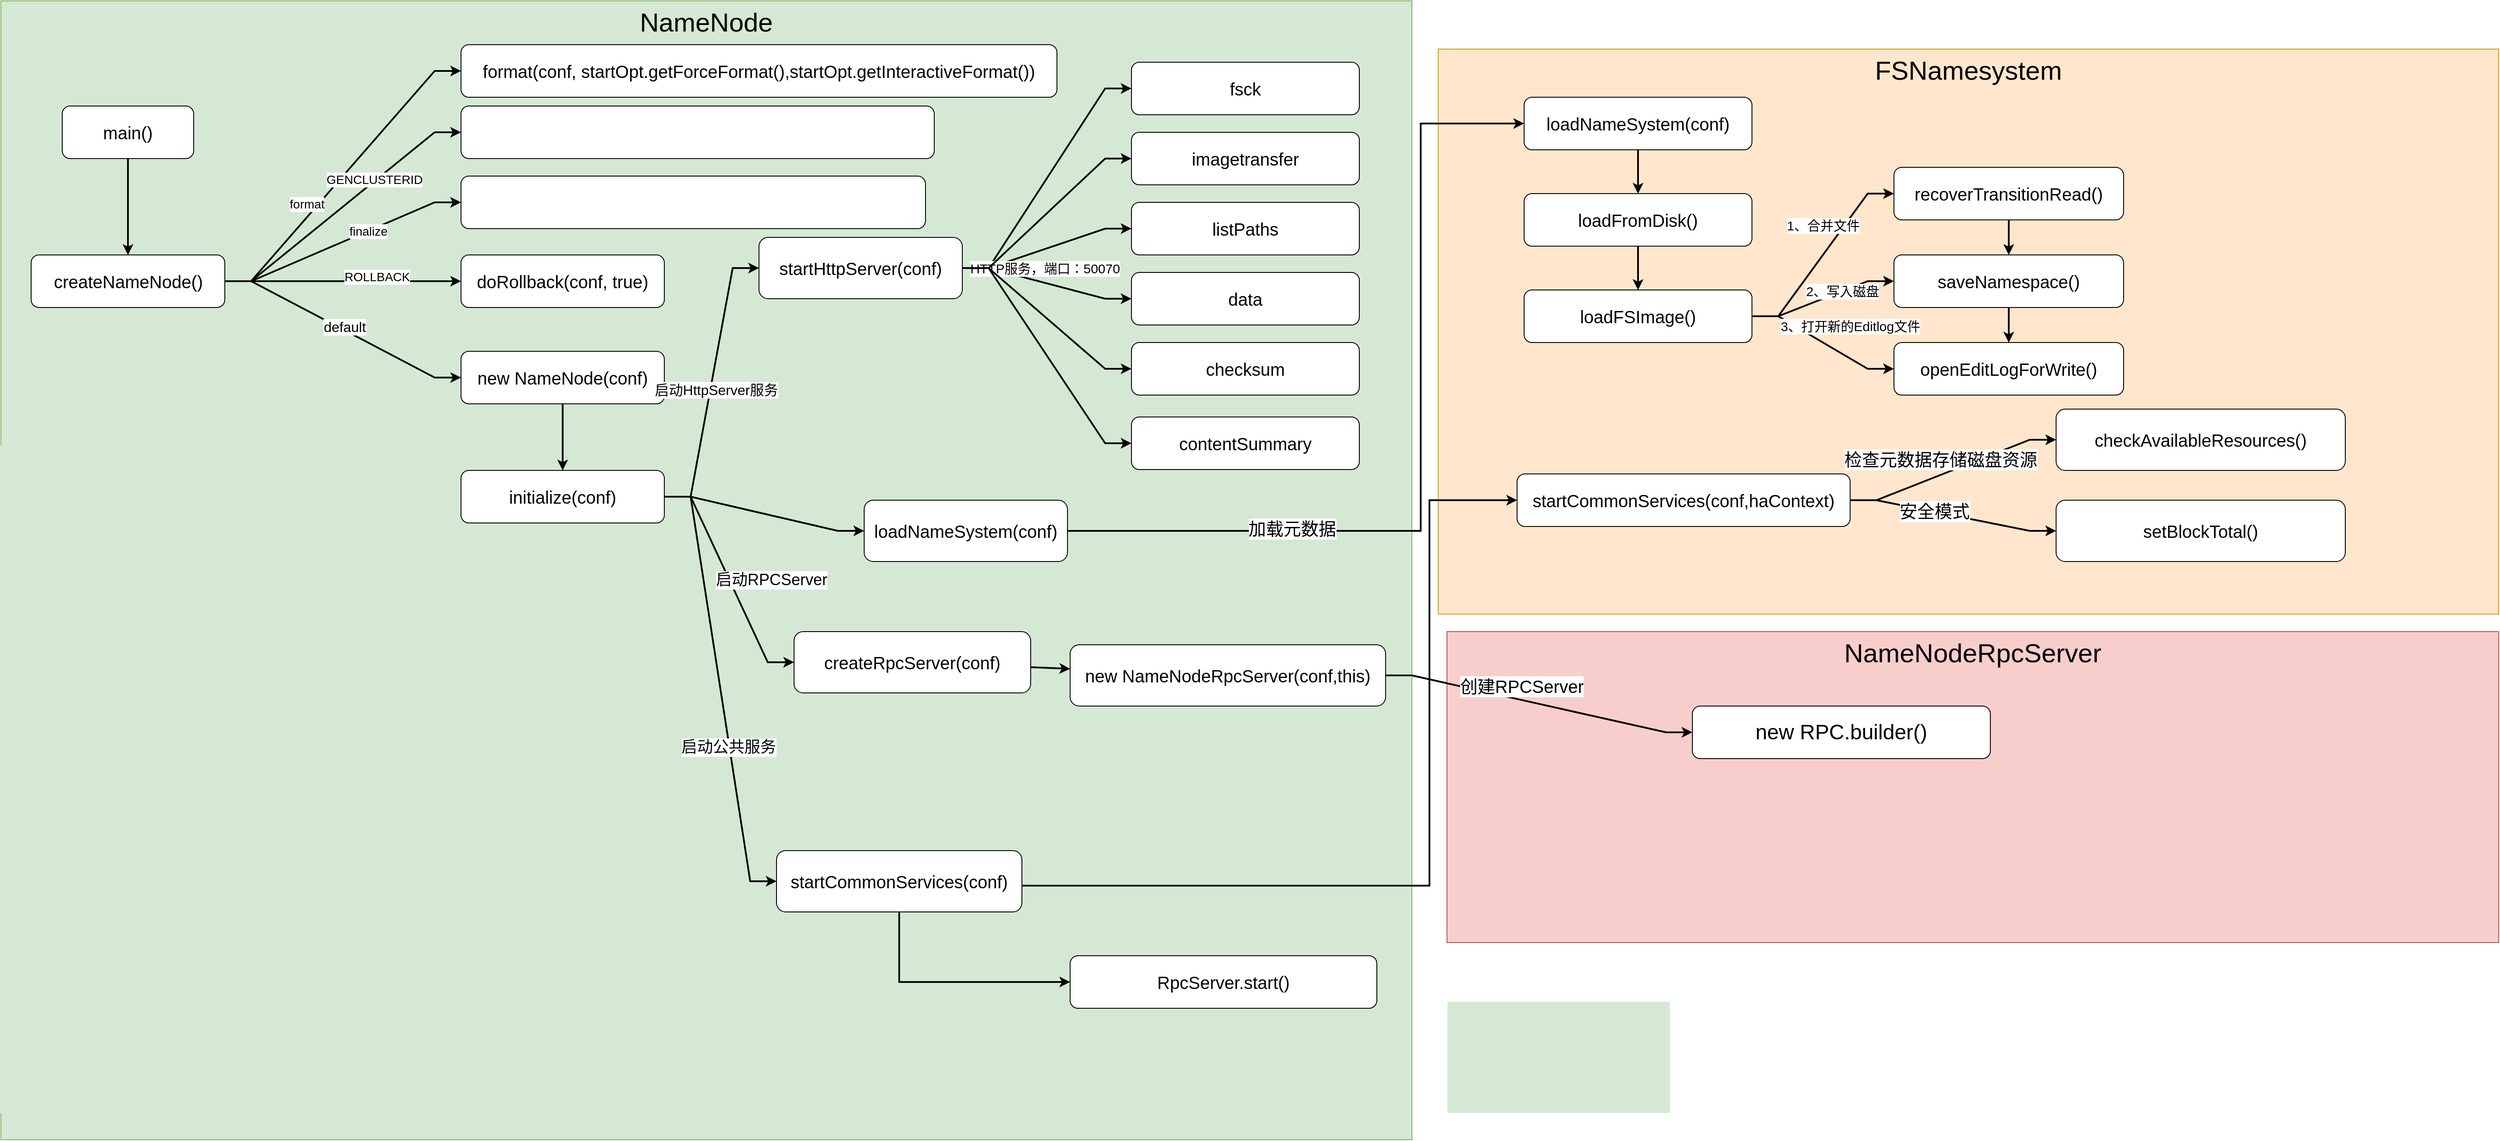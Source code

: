 <mxfile version="21.0.2" type="github" pages="9">
  <diagram id="xljxgBAA948Y7_NDT7y9" name="NameNode启动">
    <mxGraphModel dx="2074" dy="2293" grid="1" gridSize="10" guides="1" tooltips="1" connect="1" arrows="1" fold="1" page="1" pageScale="1" pageWidth="827" pageHeight="1169" math="0" shadow="0">
      <root>
        <mxCell id="0" />
        <mxCell id="1" parent="0" />
        <mxCell id="IWX_TBx0upN0qYrfrZli-1" value="NameNodeRpcServer" style="rounded=0;whiteSpace=wrap;html=1;fontSize=30;fillColor=#f8cecc;strokeColor=#b85450;verticalAlign=top;" parent="1" vertex="1">
          <mxGeometry x="1695" y="-400" width="1200" height="355" as="geometry" />
        </mxCell>
        <mxCell id="IWX_TBx0upN0qYrfrZli-2" value="NameNode" style="rounded=0;whiteSpace=wrap;html=1;fontSize=30;fillColor=#d5e8d4;strokeColor=#82b366;verticalAlign=top;" parent="1" vertex="1">
          <mxGeometry x="45" y="-1120" width="1610" height="1300" as="geometry" />
        </mxCell>
        <mxCell id="IWX_TBx0upN0qYrfrZli-3" style="edgeStyle=none;rounded=0;orthogonalLoop=1;jettySize=auto;html=1;fontSize=20;entryX=0.5;entryY=0;entryDx=0;entryDy=0;strokeWidth=2;" parent="1" source="IWX_TBx0upN0qYrfrZli-4" target="IWX_TBx0upN0qYrfrZli-12" edge="1">
          <mxGeometry relative="1" as="geometry">
            <Array as="points" />
          </mxGeometry>
        </mxCell>
        <mxCell id="IWX_TBx0upN0qYrfrZli-4" value="main()" style="rounded=1;whiteSpace=wrap;html=1;fontSize=20;" parent="1" vertex="1">
          <mxGeometry x="115" y="-1000" width="150" height="60" as="geometry" />
        </mxCell>
        <mxCell id="IWX_TBx0upN0qYrfrZli-5" style="edgeStyle=entityRelationEdgeStyle;rounded=0;orthogonalLoop=1;jettySize=auto;html=1;exitX=1;exitY=0.5;exitDx=0;exitDy=0;fontSize=20;strokeWidth=2;entryX=0;entryY=0.5;entryDx=0;entryDy=0;" parent="1" source="IWX_TBx0upN0qYrfrZli-12" target="IWX_TBx0upN0qYrfrZli-13" edge="1">
          <mxGeometry relative="1" as="geometry" />
        </mxCell>
        <mxCell id="IWX_TBx0upN0qYrfrZli-6" value="format" style="edgeLabel;html=1;align=center;verticalAlign=middle;resizable=0;points=[];fontSize=14;" parent="IWX_TBx0upN0qYrfrZli-5" vertex="1" connectable="0">
          <mxGeometry x="-0.449" y="4" relative="1" as="geometry">
            <mxPoint x="17" y="-29" as="offset" />
          </mxGeometry>
        </mxCell>
        <mxCell id="IWX_TBx0upN0qYrfrZli-7" style="edgeStyle=entityRelationEdgeStyle;rounded=0;orthogonalLoop=1;jettySize=auto;html=1;exitX=1;exitY=0.5;exitDx=0;exitDy=0;entryX=0;entryY=0.5;entryDx=0;entryDy=0;fontSize=20;strokeWidth=2;" parent="1" source="IWX_TBx0upN0qYrfrZli-12" target="IWX_TBx0upN0qYrfrZli-17" edge="1">
          <mxGeometry relative="1" as="geometry" />
        </mxCell>
        <mxCell id="IWX_TBx0upN0qYrfrZli-8" value="default" style="edgeLabel;html=1;align=center;verticalAlign=middle;resizable=0;points=[];fontSize=16;" parent="IWX_TBx0upN0qYrfrZli-7" vertex="1" connectable="0">
          <mxGeometry x="-0.003" y="3" relative="1" as="geometry">
            <mxPoint as="offset" />
          </mxGeometry>
        </mxCell>
        <mxCell id="IWX_TBx0upN0qYrfrZli-9" style="edgeStyle=entityRelationEdgeStyle;rounded=0;orthogonalLoop=1;jettySize=auto;html=1;shadow=0;fontSize=20;strokeWidth=2;" parent="1" source="IWX_TBx0upN0qYrfrZli-12" target="IWX_TBx0upN0qYrfrZli-14" edge="1">
          <mxGeometry relative="1" as="geometry" />
        </mxCell>
        <mxCell id="ckDPEvMbsLw15Y4IFopy-1" value="GENCLUSTERID" style="edgeLabel;html=1;align=center;verticalAlign=middle;resizable=0;points=[];fontSize=14;" parent="IWX_TBx0upN0qYrfrZli-9" vertex="1" connectable="0">
          <mxGeometry x="0.288" y="2" relative="1" as="geometry">
            <mxPoint as="offset" />
          </mxGeometry>
        </mxCell>
        <mxCell id="IWX_TBx0upN0qYrfrZli-10" style="edgeStyle=entityRelationEdgeStyle;rounded=0;orthogonalLoop=1;jettySize=auto;html=1;shadow=0;fontSize=20;strokeWidth=2;" parent="1" source="IWX_TBx0upN0qYrfrZli-12" target="IWX_TBx0upN0qYrfrZli-15" edge="1">
          <mxGeometry relative="1" as="geometry" />
        </mxCell>
        <mxCell id="ckDPEvMbsLw15Y4IFopy-2" value="finalize" style="edgeLabel;html=1;align=center;verticalAlign=middle;resizable=0;points=[];fontSize=14;" parent="IWX_TBx0upN0qYrfrZli-10" vertex="1" connectable="0">
          <mxGeometry x="0.212" relative="1" as="geometry">
            <mxPoint as="offset" />
          </mxGeometry>
        </mxCell>
        <mxCell id="IWX_TBx0upN0qYrfrZli-11" style="edgeStyle=entityRelationEdgeStyle;rounded=0;orthogonalLoop=1;jettySize=auto;html=1;entryX=0;entryY=0.5;entryDx=0;entryDy=0;shadow=0;fontSize=20;strokeWidth=2;" parent="1" source="IWX_TBx0upN0qYrfrZli-12" target="IWX_TBx0upN0qYrfrZli-66" edge="1">
          <mxGeometry relative="1" as="geometry" />
        </mxCell>
        <mxCell id="ckDPEvMbsLw15Y4IFopy-3" value="ROLLBACK" style="edgeLabel;html=1;align=center;verticalAlign=middle;resizable=0;points=[];fontSize=14;" parent="IWX_TBx0upN0qYrfrZli-11" vertex="1" connectable="0">
          <mxGeometry x="0.283" y="5" relative="1" as="geometry">
            <mxPoint as="offset" />
          </mxGeometry>
        </mxCell>
        <mxCell id="IWX_TBx0upN0qYrfrZli-12" value="createNameNode()" style="rounded=1;whiteSpace=wrap;html=1;fontSize=20;" parent="1" vertex="1">
          <mxGeometry x="79.5" y="-830" width="221" height="60" as="geometry" />
        </mxCell>
        <mxCell id="IWX_TBx0upN0qYrfrZli-13" value="format(conf, startOpt.getForceFormat(),startOpt.getInteractiveFormat())" style="rounded=1;whiteSpace=wrap;html=1;fontSize=20;" parent="1" vertex="1">
          <mxGeometry x="570" y="-1070" width="680" height="60" as="geometry" />
        </mxCell>
        <mxCell id="IWX_TBx0upN0qYrfrZli-14" value="" style="rounded=1;whiteSpace=wrap;html=1;fontSize=20;" parent="1" vertex="1">
          <mxGeometry x="570" y="-1000" width="540" height="60" as="geometry" />
        </mxCell>
        <mxCell id="IWX_TBx0upN0qYrfrZli-15" value="" style="rounded=1;whiteSpace=wrap;html=1;fontSize=20;" parent="1" vertex="1">
          <mxGeometry x="570" y="-920" width="530" height="60" as="geometry" />
        </mxCell>
        <mxCell id="IWX_TBx0upN0qYrfrZli-16" value="" style="edgeStyle=none;rounded=0;orthogonalLoop=1;jettySize=auto;html=1;fontSize=20;strokeWidth=2;" parent="1" source="IWX_TBx0upN0qYrfrZli-17" target="IWX_TBx0upN0qYrfrZli-25" edge="1">
          <mxGeometry relative="1" as="geometry" />
        </mxCell>
        <mxCell id="IWX_TBx0upN0qYrfrZli-17" value="new NameNode(conf)" style="rounded=1;whiteSpace=wrap;html=1;fontSize=20;" parent="1" vertex="1">
          <mxGeometry x="570" y="-720" width="232" height="60" as="geometry" />
        </mxCell>
        <mxCell id="IWX_TBx0upN0qYrfrZli-18" style="edgeStyle=entityRelationEdgeStyle;rounded=0;orthogonalLoop=1;jettySize=auto;html=1;exitX=1;exitY=0.5;exitDx=0;exitDy=0;fontSize=20;strokeWidth=2;entryX=0;entryY=0.5;entryDx=0;entryDy=0;" parent="1" source="IWX_TBx0upN0qYrfrZli-25" target="IWX_TBx0upN0qYrfrZli-33" edge="1">
          <mxGeometry relative="1" as="geometry" />
        </mxCell>
        <mxCell id="IWX_TBx0upN0qYrfrZli-19" value="启动HttpServer服务" style="edgeLabel;html=1;align=center;verticalAlign=middle;resizable=0;points=[];fontSize=16;" parent="IWX_TBx0upN0qYrfrZli-18" vertex="1" connectable="0">
          <mxGeometry x="-0.251" y="-2" relative="1" as="geometry">
            <mxPoint x="10" y="-32" as="offset" />
          </mxGeometry>
        </mxCell>
        <mxCell id="IWX_TBx0upN0qYrfrZli-20" style="edgeStyle=entityRelationEdgeStyle;rounded=0;orthogonalLoop=1;jettySize=auto;html=1;entryX=0;entryY=0.5;entryDx=0;entryDy=0;shadow=0;fontSize=20;strokeWidth=2;" parent="1" source="IWX_TBx0upN0qYrfrZli-25" target="IWX_TBx0upN0qYrfrZli-37" edge="1">
          <mxGeometry relative="1" as="geometry" />
        </mxCell>
        <mxCell id="IWX_TBx0upN0qYrfrZli-21" style="edgeStyle=entityRelationEdgeStyle;rounded=0;orthogonalLoop=1;jettySize=auto;html=1;shadow=0;fontSize=20;strokeWidth=2;" parent="1" source="IWX_TBx0upN0qYrfrZli-25" target="IWX_TBx0upN0qYrfrZli-40" edge="1">
          <mxGeometry relative="1" as="geometry" />
        </mxCell>
        <mxCell id="IWX_TBx0upN0qYrfrZli-22" value="启动RPCServer" style="edgeLabel;html=1;align=center;verticalAlign=middle;resizable=0;points=[];fontSize=18;" parent="IWX_TBx0upN0qYrfrZli-21" vertex="1" connectable="0">
          <mxGeometry x="0.083" y="3" relative="1" as="geometry">
            <mxPoint x="40" y="-9" as="offset" />
          </mxGeometry>
        </mxCell>
        <mxCell id="IWX_TBx0upN0qYrfrZli-23" style="edgeStyle=entityRelationEdgeStyle;rounded=0;orthogonalLoop=1;jettySize=auto;html=1;entryX=0;entryY=0.5;entryDx=0;entryDy=0;shadow=0;fontSize=20;strokeWidth=2;" parent="1" source="IWX_TBx0upN0qYrfrZli-25" target="IWX_TBx0upN0qYrfrZli-69" edge="1">
          <mxGeometry relative="1" as="geometry" />
        </mxCell>
        <mxCell id="IWX_TBx0upN0qYrfrZli-24" value="启动公共服务" style="edgeLabel;html=1;align=center;verticalAlign=middle;resizable=0;points=[];fontSize=18;" parent="IWX_TBx0upN0qYrfrZli-23" vertex="1" connectable="0">
          <mxGeometry x="0.264" y="-1" relative="1" as="geometry">
            <mxPoint as="offset" />
          </mxGeometry>
        </mxCell>
        <mxCell id="IWX_TBx0upN0qYrfrZli-25" value="initialize(conf)" style="rounded=1;whiteSpace=wrap;html=1;fontSize=20;" parent="1" vertex="1">
          <mxGeometry x="570" y="-584" width="232" height="60" as="geometry" />
        </mxCell>
        <mxCell id="IWX_TBx0upN0qYrfrZli-26" style="edgeStyle=entityRelationEdgeStyle;rounded=0;orthogonalLoop=1;jettySize=auto;html=1;exitX=1;exitY=0.5;exitDx=0;exitDy=0;fontSize=15;strokeWidth=2;" parent="1" source="IWX_TBx0upN0qYrfrZli-33" target="IWX_TBx0upN0qYrfrZli-34" edge="1">
          <mxGeometry relative="1" as="geometry" />
        </mxCell>
        <mxCell id="IWX_TBx0upN0qYrfrZli-27" style="edgeStyle=entityRelationEdgeStyle;rounded=0;orthogonalLoop=1;jettySize=auto;html=1;fontSize=15;strokeWidth=2;" parent="1" source="IWX_TBx0upN0qYrfrZli-33" target="IWX_TBx0upN0qYrfrZli-35" edge="1">
          <mxGeometry relative="1" as="geometry" />
        </mxCell>
        <mxCell id="IWX_TBx0upN0qYrfrZli-28" style="edgeStyle=entityRelationEdgeStyle;rounded=0;orthogonalLoop=1;jettySize=auto;html=1;fontSize=15;strokeWidth=2;" parent="1" source="IWX_TBx0upN0qYrfrZli-33" target="IWX_TBx0upN0qYrfrZli-36" edge="1">
          <mxGeometry relative="1" as="geometry" />
        </mxCell>
        <mxCell id="IWX_TBx0upN0qYrfrZli-29" value="HTTP服务，端口：50070" style="edgeLabel;html=1;align=center;verticalAlign=middle;resizable=0;points=[];fontSize=15;" parent="IWX_TBx0upN0qYrfrZli-28" vertex="1" connectable="0">
          <mxGeometry x="-0.853" y="-3" relative="1" as="geometry">
            <mxPoint x="79" y="-3" as="offset" />
          </mxGeometry>
        </mxCell>
        <mxCell id="IWX_TBx0upN0qYrfrZli-30" style="edgeStyle=entityRelationEdgeStyle;rounded=0;orthogonalLoop=1;jettySize=auto;html=1;entryX=0;entryY=0.5;entryDx=0;entryDy=0;shadow=0;fontSize=20;strokeWidth=2;" parent="1" source="IWX_TBx0upN0qYrfrZli-33" target="IWX_TBx0upN0qYrfrZli-52" edge="1">
          <mxGeometry relative="1" as="geometry" />
        </mxCell>
        <mxCell id="IWX_TBx0upN0qYrfrZli-31" style="edgeStyle=entityRelationEdgeStyle;rounded=0;orthogonalLoop=1;jettySize=auto;html=1;entryX=0;entryY=0.5;entryDx=0;entryDy=0;shadow=0;fontSize=20;strokeWidth=2;" parent="1" source="IWX_TBx0upN0qYrfrZli-33" target="IWX_TBx0upN0qYrfrZli-65" edge="1">
          <mxGeometry relative="1" as="geometry" />
        </mxCell>
        <mxCell id="IWX_TBx0upN0qYrfrZli-32" style="edgeStyle=entityRelationEdgeStyle;rounded=0;orthogonalLoop=1;jettySize=auto;html=1;entryX=0;entryY=0.5;entryDx=0;entryDy=0;shadow=0;fontSize=20;strokeWidth=2;" parent="1" source="IWX_TBx0upN0qYrfrZli-33" target="IWX_TBx0upN0qYrfrZli-64" edge="1">
          <mxGeometry relative="1" as="geometry" />
        </mxCell>
        <mxCell id="IWX_TBx0upN0qYrfrZli-33" value="startHttpServer(conf)" style="rounded=1;whiteSpace=wrap;html=1;fontSize=20;" parent="1" vertex="1">
          <mxGeometry x="910" y="-850" width="232" height="70" as="geometry" />
        </mxCell>
        <mxCell id="IWX_TBx0upN0qYrfrZli-34" value="fsck" style="rounded=1;whiteSpace=wrap;html=1;fontSize=20;" parent="1" vertex="1">
          <mxGeometry x="1335" y="-1050" width="260" height="60" as="geometry" />
        </mxCell>
        <mxCell id="IWX_TBx0upN0qYrfrZli-35" value="listPaths" style="rounded=1;whiteSpace=wrap;html=1;fontSize=20;" parent="1" vertex="1">
          <mxGeometry x="1335" y="-890" width="260" height="60" as="geometry" />
        </mxCell>
        <mxCell id="IWX_TBx0upN0qYrfrZli-36" value="data" style="rounded=1;whiteSpace=wrap;html=1;fontSize=20;" parent="1" vertex="1">
          <mxGeometry x="1335" y="-810" width="260" height="60" as="geometry" />
        </mxCell>
        <mxCell id="IWX_TBx0upN0qYrfrZli-37" value="loadNameSystem(conf)" style="rounded=1;whiteSpace=wrap;html=1;fontSize=20;" parent="1" vertex="1">
          <mxGeometry x="1030" y="-550" width="232" height="70" as="geometry" />
        </mxCell>
        <mxCell id="IWX_TBx0upN0qYrfrZli-38" value="FSNamesystem" style="rounded=0;whiteSpace=wrap;html=1;fontSize=30;fillColor=#ffe6cc;strokeColor=#d79b00;verticalAlign=top;fontStyle=0" parent="1" vertex="1">
          <mxGeometry x="1685" y="-1065" width="1210" height="645" as="geometry" />
        </mxCell>
        <mxCell id="IWX_TBx0upN0qYrfrZli-39" style="edgeStyle=none;rounded=0;orthogonalLoop=1;jettySize=auto;html=1;shadow=0;fontSize=15;strokeWidth=2;" parent="1" source="IWX_TBx0upN0qYrfrZli-40" target="IWX_TBx0upN0qYrfrZli-62" edge="1">
          <mxGeometry relative="1" as="geometry" />
        </mxCell>
        <mxCell id="IWX_TBx0upN0qYrfrZli-40" value="createRpcServer(conf)" style="rounded=1;whiteSpace=wrap;html=1;fontSize=20;" parent="1" vertex="1">
          <mxGeometry x="950" y="-400" width="270" height="70" as="geometry" />
        </mxCell>
        <mxCell id="IWX_TBx0upN0qYrfrZli-41" style="rounded=0;orthogonalLoop=1;jettySize=auto;html=1;entryX=0.5;entryY=0;entryDx=0;entryDy=0;fontSize=20;strokeWidth=2;" parent="1" source="IWX_TBx0upN0qYrfrZli-42" target="IWX_TBx0upN0qYrfrZli-49" edge="1">
          <mxGeometry relative="1" as="geometry" />
        </mxCell>
        <mxCell id="IWX_TBx0upN0qYrfrZli-42" value="loadFromDisk()" style="rounded=1;whiteSpace=wrap;html=1;fontSize=20;" parent="1" vertex="1">
          <mxGeometry x="1783" y="-900" width="260" height="60" as="geometry" />
        </mxCell>
        <mxCell id="IWX_TBx0upN0qYrfrZli-43" style="edgeStyle=entityRelationEdgeStyle;rounded=0;orthogonalLoop=1;jettySize=auto;html=1;entryX=0;entryY=0.5;entryDx=0;entryDy=0;shadow=0;fontSize=20;strokeWidth=2;" parent="1" source="IWX_TBx0upN0qYrfrZli-49" target="IWX_TBx0upN0qYrfrZli-54" edge="1">
          <mxGeometry relative="1" as="geometry" />
        </mxCell>
        <mxCell id="IWX_TBx0upN0qYrfrZli-44" value="1、合并文件" style="edgeLabel;html=1;align=center;verticalAlign=middle;resizable=0;points=[];fontSize=15;" parent="IWX_TBx0upN0qYrfrZli-43" vertex="1" connectable="0">
          <mxGeometry x="-0.067" y="-2" relative="1" as="geometry">
            <mxPoint x="3" y="-42" as="offset" />
          </mxGeometry>
        </mxCell>
        <mxCell id="IWX_TBx0upN0qYrfrZli-45" style="edgeStyle=entityRelationEdgeStyle;rounded=0;orthogonalLoop=1;jettySize=auto;html=1;entryX=0;entryY=0.5;entryDx=0;entryDy=0;shadow=0;fontSize=20;strokeWidth=2;" parent="1" source="IWX_TBx0upN0qYrfrZli-49" target="IWX_TBx0upN0qYrfrZli-56" edge="1">
          <mxGeometry relative="1" as="geometry" />
        </mxCell>
        <mxCell id="IWX_TBx0upN0qYrfrZli-46" value="2、写入磁盘" style="edgeLabel;html=1;align=center;verticalAlign=middle;resizable=0;points=[];fontSize=15;" parent="IWX_TBx0upN0qYrfrZli-45" vertex="1" connectable="0">
          <mxGeometry x="0.051" y="1" relative="1" as="geometry">
            <mxPoint x="18" y="-7" as="offset" />
          </mxGeometry>
        </mxCell>
        <mxCell id="IWX_TBx0upN0qYrfrZli-47" style="edgeStyle=entityRelationEdgeStyle;rounded=0;orthogonalLoop=1;jettySize=auto;html=1;shadow=0;fontSize=20;strokeWidth=2;" parent="1" source="IWX_TBx0upN0qYrfrZli-49" target="IWX_TBx0upN0qYrfrZli-57" edge="1">
          <mxGeometry relative="1" as="geometry" />
        </mxCell>
        <mxCell id="IWX_TBx0upN0qYrfrZli-48" value="3、打开新的Editlog文件" style="edgeLabel;html=1;align=center;verticalAlign=middle;resizable=0;points=[];fontSize=15;" parent="IWX_TBx0upN0qYrfrZli-47" vertex="1" connectable="0">
          <mxGeometry x="-0.029" y="-1" relative="1" as="geometry">
            <mxPoint x="34" y="-19" as="offset" />
          </mxGeometry>
        </mxCell>
        <mxCell id="IWX_TBx0upN0qYrfrZli-49" value="loadFSImage()" style="rounded=1;whiteSpace=wrap;html=1;fontSize=20;" parent="1" vertex="1">
          <mxGeometry x="1783" y="-790" width="260" height="60" as="geometry" />
        </mxCell>
        <mxCell id="IWX_TBx0upN0qYrfrZli-50" style="edgeStyle=orthogonalEdgeStyle;rounded=0;orthogonalLoop=1;jettySize=auto;html=1;entryX=0;entryY=0.5;entryDx=0;entryDy=0;fontSize=20;strokeWidth=2;shadow=0;exitX=1;exitY=0.5;exitDx=0;exitDy=0;" parent="1" source="IWX_TBx0upN0qYrfrZli-37" target="IWX_TBx0upN0qYrfrZli-59" edge="1">
          <mxGeometry relative="1" as="geometry">
            <Array as="points">
              <mxPoint x="1665" y="-515" />
              <mxPoint x="1665" y="-980" />
            </Array>
          </mxGeometry>
        </mxCell>
        <mxCell id="IWX_TBx0upN0qYrfrZli-51" value="加载元数据" style="edgeLabel;html=1;align=center;verticalAlign=middle;resizable=0;points=[];fontSize=20;" parent="IWX_TBx0upN0qYrfrZli-50" vertex="1" connectable="0">
          <mxGeometry x="-0.482" y="-5" relative="1" as="geometry">
            <mxPoint y="-8" as="offset" />
          </mxGeometry>
        </mxCell>
        <mxCell id="IWX_TBx0upN0qYrfrZli-52" value="checksum" style="rounded=1;whiteSpace=wrap;html=1;fontSize=20;" parent="1" vertex="1">
          <mxGeometry x="1335" y="-730" width="260" height="60" as="geometry" />
        </mxCell>
        <mxCell id="IWX_TBx0upN0qYrfrZli-53" style="edgeStyle=none;rounded=0;orthogonalLoop=1;jettySize=auto;html=1;shadow=0;fontSize=20;strokeWidth=2;" parent="1" source="IWX_TBx0upN0qYrfrZli-54" target="IWX_TBx0upN0qYrfrZli-56" edge="1">
          <mxGeometry relative="1" as="geometry" />
        </mxCell>
        <mxCell id="IWX_TBx0upN0qYrfrZli-54" value="recoverTransitionRead()" style="rounded=1;whiteSpace=wrap;html=1;fontSize=20;" parent="1" vertex="1">
          <mxGeometry x="2205" y="-930" width="262" height="60" as="geometry" />
        </mxCell>
        <mxCell id="IWX_TBx0upN0qYrfrZli-55" value="" style="edgeStyle=none;rounded=0;orthogonalLoop=1;jettySize=auto;html=1;shadow=0;fontSize=20;strokeWidth=2;" parent="1" source="IWX_TBx0upN0qYrfrZli-56" target="IWX_TBx0upN0qYrfrZli-57" edge="1">
          <mxGeometry relative="1" as="geometry" />
        </mxCell>
        <mxCell id="IWX_TBx0upN0qYrfrZli-56" value="saveNamespace()" style="rounded=1;whiteSpace=wrap;html=1;fontSize=20;" parent="1" vertex="1">
          <mxGeometry x="2205" y="-830" width="262" height="60" as="geometry" />
        </mxCell>
        <mxCell id="IWX_TBx0upN0qYrfrZli-57" value="openEditLogForWrite()" style="rounded=1;whiteSpace=wrap;html=1;fontSize=20;" parent="1" vertex="1">
          <mxGeometry x="2205" y="-730" width="262" height="60" as="geometry" />
        </mxCell>
        <mxCell id="IWX_TBx0upN0qYrfrZli-58" style="edgeStyle=none;rounded=0;orthogonalLoop=1;jettySize=auto;html=1;shadow=0;fontSize=15;strokeWidth=2;" parent="1" source="IWX_TBx0upN0qYrfrZli-59" target="IWX_TBx0upN0qYrfrZli-42" edge="1">
          <mxGeometry relative="1" as="geometry" />
        </mxCell>
        <mxCell id="IWX_TBx0upN0qYrfrZli-59" value="loadNameSystem(conf)" style="rounded=1;whiteSpace=wrap;html=1;fontSize=20;" parent="1" vertex="1">
          <mxGeometry x="1783" y="-1010" width="260" height="60" as="geometry" />
        </mxCell>
        <mxCell id="IWX_TBx0upN0qYrfrZli-60" style="edgeStyle=entityRelationEdgeStyle;rounded=0;orthogonalLoop=1;jettySize=auto;html=1;entryX=0;entryY=0.5;entryDx=0;entryDy=0;shadow=0;fontSize=24;strokeWidth=2;" parent="1" source="IWX_TBx0upN0qYrfrZli-62" target="IWX_TBx0upN0qYrfrZli-63" edge="1">
          <mxGeometry relative="1" as="geometry" />
        </mxCell>
        <mxCell id="IWX_TBx0upN0qYrfrZli-61" value="创建RPCServer" style="edgeLabel;html=1;align=center;verticalAlign=middle;resizable=0;points=[];fontSize=20;" parent="IWX_TBx0upN0qYrfrZli-60" vertex="1" connectable="0">
          <mxGeometry x="-0.57" y="1" relative="1" as="geometry">
            <mxPoint x="79" y="2" as="offset" />
          </mxGeometry>
        </mxCell>
        <mxCell id="IWX_TBx0upN0qYrfrZli-62" value="new NameNodeRpcServer(conf,this)" style="rounded=1;whiteSpace=wrap;html=1;fontSize=20;" parent="1" vertex="1">
          <mxGeometry x="1265" y="-385" width="360" height="70" as="geometry" />
        </mxCell>
        <mxCell id="IWX_TBx0upN0qYrfrZli-63" value="new RPC.builder()" style="rounded=1;whiteSpace=wrap;html=1;fontSize=24;" parent="1" vertex="1">
          <mxGeometry x="1975" y="-315" width="340" height="60" as="geometry" />
        </mxCell>
        <mxCell id="IWX_TBx0upN0qYrfrZli-64" value="imagetransfer" style="rounded=1;whiteSpace=wrap;html=1;fontSize=20;" parent="1" vertex="1">
          <mxGeometry x="1335" y="-970" width="260" height="60" as="geometry" />
        </mxCell>
        <mxCell id="IWX_TBx0upN0qYrfrZli-65" value="contentSummary" style="rounded=1;whiteSpace=wrap;html=1;fontSize=20;" parent="1" vertex="1">
          <mxGeometry x="1335" y="-645" width="260" height="60" as="geometry" />
        </mxCell>
        <mxCell id="IWX_TBx0upN0qYrfrZli-66" value="doRollback(conf, true)" style="rounded=1;whiteSpace=wrap;html=1;fontSize=20;" parent="1" vertex="1">
          <mxGeometry x="570" y="-830" width="232" height="60" as="geometry" />
        </mxCell>
        <mxCell id="IWX_TBx0upN0qYrfrZli-67" style="edgeStyle=orthogonalEdgeStyle;rounded=0;orthogonalLoop=1;jettySize=auto;html=1;entryX=0;entryY=0.5;entryDx=0;entryDy=0;shadow=0;fontSize=20;strokeWidth=2;exitX=1;exitY=0.571;exitDx=0;exitDy=0;exitPerimeter=0;" parent="1" source="IWX_TBx0upN0qYrfrZli-69" target="IWX_TBx0upN0qYrfrZli-74" edge="1">
          <mxGeometry relative="1" as="geometry">
            <Array as="points">
              <mxPoint x="1675" y="-110" />
              <mxPoint x="1675" y="-550" />
            </Array>
          </mxGeometry>
        </mxCell>
        <mxCell id="IWX_TBx0upN0qYrfrZli-68" style="edgeStyle=orthogonalEdgeStyle;rounded=0;orthogonalLoop=1;jettySize=auto;html=1;entryX=0;entryY=0.5;entryDx=0;entryDy=0;shadow=0;fontSize=20;strokeWidth=2;exitX=0.5;exitY=1;exitDx=0;exitDy=0;" parent="1" source="IWX_TBx0upN0qYrfrZli-69" target="IWX_TBx0upN0qYrfrZli-75" edge="1">
          <mxGeometry relative="1" as="geometry" />
        </mxCell>
        <mxCell id="IWX_TBx0upN0qYrfrZli-69" value="startCommonServices(conf)" style="rounded=1;whiteSpace=wrap;html=1;fontSize=20;" parent="1" vertex="1">
          <mxGeometry x="930" y="-150" width="280" height="70" as="geometry" />
        </mxCell>
        <mxCell id="IWX_TBx0upN0qYrfrZli-70" style="rounded=0;orthogonalLoop=1;jettySize=auto;html=1;entryX=0;entryY=0.5;entryDx=0;entryDy=0;shadow=0;fontSize=20;strokeWidth=2;edgeStyle=entityRelationEdgeStyle;" parent="1" source="IWX_TBx0upN0qYrfrZli-74" target="IWX_TBx0upN0qYrfrZli-76" edge="1">
          <mxGeometry relative="1" as="geometry" />
        </mxCell>
        <mxCell id="IWX_TBx0upN0qYrfrZli-71" value="检查元数据存储磁盘资源" style="edgeLabel;html=1;align=center;verticalAlign=middle;resizable=0;points=[];fontSize=20;" parent="IWX_TBx0upN0qYrfrZli-70" vertex="1" connectable="0">
          <mxGeometry x="-0.117" y="2" relative="1" as="geometry">
            <mxPoint y="-16" as="offset" />
          </mxGeometry>
        </mxCell>
        <mxCell id="IWX_TBx0upN0qYrfrZli-72" style="edgeStyle=entityRelationEdgeStyle;rounded=0;orthogonalLoop=1;jettySize=auto;html=1;entryX=0;entryY=0.5;entryDx=0;entryDy=0;shadow=0;fontSize=30;strokeWidth=2;" parent="1" source="IWX_TBx0upN0qYrfrZli-74" target="IWX_TBx0upN0qYrfrZli-77" edge="1">
          <mxGeometry relative="1" as="geometry" />
        </mxCell>
        <mxCell id="IWX_TBx0upN0qYrfrZli-73" value="安全模式" style="edgeLabel;html=1;align=center;verticalAlign=middle;resizable=0;points=[];fontSize=20;" parent="IWX_TBx0upN0qYrfrZli-72" vertex="1" connectable="0">
          <mxGeometry x="-0.186" y="1" relative="1" as="geometry">
            <mxPoint as="offset" />
          </mxGeometry>
        </mxCell>
        <mxCell id="IWX_TBx0upN0qYrfrZli-74" value="startCommonServices(conf,haContext)" style="rounded=1;whiteSpace=wrap;html=1;fontSize=20;" parent="1" vertex="1">
          <mxGeometry x="1775" y="-580" width="380" height="60" as="geometry" />
        </mxCell>
        <mxCell id="IWX_TBx0upN0qYrfrZli-75" value="RpcServer.start()" style="rounded=1;whiteSpace=wrap;html=1;fontSize=20;" parent="1" vertex="1">
          <mxGeometry x="1265" y="-30" width="350" height="60" as="geometry" />
        </mxCell>
        <mxCell id="IWX_TBx0upN0qYrfrZli-76" value="checkAvailableResources()" style="rounded=1;whiteSpace=wrap;html=1;fontSize=20;" parent="1" vertex="1">
          <mxGeometry x="2390" y="-654" width="330" height="70" as="geometry" />
        </mxCell>
        <mxCell id="IWX_TBx0upN0qYrfrZli-77" value="setBlockTotal()" style="rounded=1;whiteSpace=wrap;html=1;fontSize=20;" parent="1" vertex="1">
          <mxGeometry x="2390" y="-550" width="330" height="70" as="geometry" />
        </mxCell>
      </root>
    </mxGraphModel>
  </diagram>
  <diagram id="lAbUES1ijesJqw5qkLP5" name="DataNode启动">
    <mxGraphModel dx="2074" dy="1124" grid="1" gridSize="10" guides="1" tooltips="1" connect="1" arrows="1" fold="1" page="1" pageScale="1" pageWidth="827" pageHeight="1169" math="0" shadow="0">
      <root>
        <mxCell id="rC5nzko70Q0iTBSzShL7-0" />
        <mxCell id="rC5nzko70Q0iTBSzShL7-1" parent="rC5nzko70Q0iTBSzShL7-0" />
        <mxCell id="rC5nzko70Q0iTBSzShL7-2" value="DataNode" style="rounded=0;whiteSpace=wrap;html=1;fontSize=30;fillColor=#d5e8d4;strokeColor=#82b366;verticalAlign=top;" parent="rC5nzko70Q0iTBSzShL7-1" vertex="1">
          <mxGeometry x="30" y="30" width="1590" height="1310" as="geometry" />
        </mxCell>
        <mxCell id="rC5nzko70Q0iTBSzShL7-3" style="rounded=0;orthogonalLoop=1;jettySize=auto;html=1;entryX=0.5;entryY=0;entryDx=0;entryDy=0;shadow=0;fontSize=20;strokeWidth=2;" parent="rC5nzko70Q0iTBSzShL7-1" source="rC5nzko70Q0iTBSzShL7-4" target="rC5nzko70Q0iTBSzShL7-6" edge="1">
          <mxGeometry relative="1" as="geometry" />
        </mxCell>
        <mxCell id="rC5nzko70Q0iTBSzShL7-4" value="main()" style="rounded=1;whiteSpace=wrap;html=1;fontSize=20;" parent="rC5nzko70Q0iTBSzShL7-1" vertex="1">
          <mxGeometry x="180" y="100" width="230" height="60" as="geometry" />
        </mxCell>
        <mxCell id="rC5nzko70Q0iTBSzShL7-5" style="edgeStyle=none;rounded=0;orthogonalLoop=1;jettySize=auto;html=1;entryX=0.5;entryY=0;entryDx=0;entryDy=0;shadow=0;fontSize=20;strokeWidth=2;" parent="rC5nzko70Q0iTBSzShL7-1" source="rC5nzko70Q0iTBSzShL7-6" target="rC5nzko70Q0iTBSzShL7-8" edge="1">
          <mxGeometry relative="1" as="geometry" />
        </mxCell>
        <mxCell id="rC5nzko70Q0iTBSzShL7-6" value="secureMain(args,null)" style="rounded=1;whiteSpace=wrap;html=1;fontSize=20;" parent="rC5nzko70Q0iTBSzShL7-1" vertex="1">
          <mxGeometry x="180" y="210" width="230" height="60" as="geometry" />
        </mxCell>
        <mxCell id="rC5nzko70Q0iTBSzShL7-7" style="edgeStyle=none;rounded=0;orthogonalLoop=1;jettySize=auto;html=1;entryX=0.5;entryY=0;entryDx=0;entryDy=0;shadow=0;fontSize=20;strokeWidth=2;" parent="rC5nzko70Q0iTBSzShL7-1" source="rC5nzko70Q0iTBSzShL7-8" target="rC5nzko70Q0iTBSzShL7-10" edge="1">
          <mxGeometry relative="1" as="geometry" />
        </mxCell>
        <mxCell id="rC5nzko70Q0iTBSzShL7-8" value="createDataNode(arg,null,resouces)" style="rounded=1;whiteSpace=wrap;html=1;fontSize=20;" parent="rC5nzko70Q0iTBSzShL7-1" vertex="1">
          <mxGeometry x="115" y="330" width="360" height="60" as="geometry" />
        </mxCell>
        <mxCell id="rC5nzko70Q0iTBSzShL7-9" style="edgeStyle=none;rounded=0;orthogonalLoop=1;jettySize=auto;html=1;entryX=0.5;entryY=0;entryDx=0;entryDy=0;shadow=0;fontSize=20;strokeWidth=2;" parent="rC5nzko70Q0iTBSzShL7-1" source="rC5nzko70Q0iTBSzShL7-10" target="rC5nzko70Q0iTBSzShL7-12" edge="1">
          <mxGeometry relative="1" as="geometry" />
        </mxCell>
        <mxCell id="rC5nzko70Q0iTBSzShL7-10" value="instantiateDataNode(arg,null,resouces)" style="rounded=1;whiteSpace=wrap;html=1;fontSize=20;" parent="rC5nzko70Q0iTBSzShL7-1" vertex="1">
          <mxGeometry x="115" y="450" width="360" height="60" as="geometry" />
        </mxCell>
        <mxCell id="rC5nzko70Q0iTBSzShL7-11" style="edgeStyle=none;rounded=0;orthogonalLoop=1;jettySize=auto;html=1;entryX=0.5;entryY=0;entryDx=0;entryDy=0;shadow=0;fontSize=20;strokeWidth=2;" parent="rC5nzko70Q0iTBSzShL7-1" source="rC5nzko70Q0iTBSzShL7-12" target="rC5nzko70Q0iTBSzShL7-14" edge="1">
          <mxGeometry relative="1" as="geometry" />
        </mxCell>
        <mxCell id="rC5nzko70Q0iTBSzShL7-12" value="makeInstance(dataLocations,conf,resouces)" style="rounded=1;whiteSpace=wrap;html=1;fontSize=20;" parent="rC5nzko70Q0iTBSzShL7-1" vertex="1">
          <mxGeometry x="82.5" y="555" width="425" height="60" as="geometry" />
        </mxCell>
        <mxCell id="rC5nzko70Q0iTBSzShL7-13" style="edgeStyle=none;rounded=0;orthogonalLoop=1;jettySize=auto;html=1;shadow=0;fontSize=20;strokeWidth=2;" parent="rC5nzko70Q0iTBSzShL7-1" source="rC5nzko70Q0iTBSzShL7-14" target="rC5nzko70Q0iTBSzShL7-19" edge="1">
          <mxGeometry relative="1" as="geometry" />
        </mxCell>
        <mxCell id="rC5nzko70Q0iTBSzShL7-14" value="new DataNode(conf,locations,resouces)" style="rounded=1;whiteSpace=wrap;html=1;fontSize=20;" parent="rC5nzko70Q0iTBSzShL7-1" vertex="1">
          <mxGeometry x="82.5" y="700" width="425" height="60" as="geometry" />
        </mxCell>
        <mxCell id="rC5nzko70Q0iTBSzShL7-15" style="edgeStyle=entityRelationEdgeStyle;rounded=0;orthogonalLoop=1;jettySize=auto;html=1;entryX=0;entryY=0.5;entryDx=0;entryDy=0;shadow=0;fontSize=20;strokeWidth=2;" parent="rC5nzko70Q0iTBSzShL7-1" source="rC5nzko70Q0iTBSzShL7-19" target="rC5nzko70Q0iTBSzShL7-20" edge="1">
          <mxGeometry relative="1" as="geometry" />
        </mxCell>
        <mxCell id="rC5nzko70Q0iTBSzShL7-16" style="edgeStyle=entityRelationEdgeStyle;rounded=0;orthogonalLoop=1;jettySize=auto;html=1;entryX=0;entryY=0.5;entryDx=0;entryDy=0;shadow=0;fontSize=20;strokeWidth=2;" parent="rC5nzko70Q0iTBSzShL7-1" source="rC5nzko70Q0iTBSzShL7-19" target="rC5nzko70Q0iTBSzShL7-22" edge="1">
          <mxGeometry relative="1" as="geometry" />
        </mxCell>
        <mxCell id="rC5nzko70Q0iTBSzShL7-17" style="edgeStyle=entityRelationEdgeStyle;rounded=0;orthogonalLoop=1;jettySize=auto;html=1;entryX=0;entryY=0.5;entryDx=0;entryDy=0;shadow=0;fontSize=20;strokeWidth=2;" parent="rC5nzko70Q0iTBSzShL7-1" source="rC5nzko70Q0iTBSzShL7-19" target="rC5nzko70Q0iTBSzShL7-23" edge="1">
          <mxGeometry relative="1" as="geometry" />
        </mxCell>
        <mxCell id="rC5nzko70Q0iTBSzShL7-18" style="edgeStyle=entityRelationEdgeStyle;rounded=0;orthogonalLoop=1;jettySize=auto;html=1;shadow=0;fontSize=20;strokeWidth=2;" parent="rC5nzko70Q0iTBSzShL7-1" source="rC5nzko70Q0iTBSzShL7-19" target="rC5nzko70Q0iTBSzShL7-25" edge="1">
          <mxGeometry relative="1" as="geometry" />
        </mxCell>
        <mxCell id="rC5nzko70Q0iTBSzShL7-19" value="startDataNode(conf,DataSirs,resouces)" style="rounded=1;whiteSpace=wrap;html=1;fontSize=20;" parent="rC5nzko70Q0iTBSzShL7-1" vertex="1">
          <mxGeometry x="82.5" y="870" width="425" height="60" as="geometry" />
        </mxCell>
        <mxCell id="rC5nzko70Q0iTBSzShL7-20" value="new DataStorage()" style="rounded=1;whiteSpace=wrap;html=1;fontSize=20;" parent="rC5nzko70Q0iTBSzShL7-1" vertex="1">
          <mxGeometry x="710" y="750" width="270" height="60" as="geometry" />
        </mxCell>
        <mxCell id="rC5nzko70Q0iTBSzShL7-21" style="edgeStyle=entityRelationEdgeStyle;rounded=0;orthogonalLoop=1;jettySize=auto;html=1;entryX=0;entryY=0.5;entryDx=0;entryDy=0;shadow=0;fontSize=20;strokeWidth=2;" parent="rC5nzko70Q0iTBSzShL7-1" source="rC5nzko70Q0iTBSzShL7-22" target="rC5nzko70Q0iTBSzShL7-24" edge="1">
          <mxGeometry relative="1" as="geometry" />
        </mxCell>
        <mxCell id="rC5nzko70Q0iTBSzShL7-22" value="initDataXceiver(conf)" style="rounded=1;whiteSpace=wrap;html=1;fontSize=20;" parent="rC5nzko70Q0iTBSzShL7-1" vertex="1">
          <mxGeometry x="710" y="870" width="270" height="60" as="geometry" />
        </mxCell>
        <mxCell id="rC5nzko70Q0iTBSzShL7-23" value="startInfoServer(conf)" style="rounded=1;whiteSpace=wrap;html=1;fontSize=20;" parent="rC5nzko70Q0iTBSzShL7-1" vertex="1">
          <mxGeometry x="710" y="980" width="270" height="60" as="geometry" />
        </mxCell>
        <mxCell id="rC5nzko70Q0iTBSzShL7-24" value="new DataXceiverServer(tcpPeerServer,conf,this)" style="rounded=1;whiteSpace=wrap;html=1;fontSize=20;" parent="rC5nzko70Q0iTBSzShL7-1" vertex="1">
          <mxGeometry x="1050" y="870" width="510" height="60" as="geometry" />
        </mxCell>
        <mxCell id="rC5nzko70Q0iTBSzShL7-25" value="initIpcServer(conf)" style="rounded=1;whiteSpace=wrap;html=1;fontSize=20;" parent="rC5nzko70Q0iTBSzShL7-1" vertex="1">
          <mxGeometry x="710" y="1080" width="270" height="60" as="geometry" />
        </mxCell>
      </root>
    </mxGraphModel>
  </diagram>
  <diagram id="I8tyCh53X_ilQKPQ66ui" name="HDFS写文件">
    <mxGraphModel dx="3267" dy="1322" grid="1" gridSize="10" guides="1" tooltips="1" connect="1" arrows="1" fold="1" page="1" pageScale="1" pageWidth="827" pageHeight="1169" math="0" shadow="0">
      <root>
        <mxCell id="_XVeLm1nu0HYaNyxYRrM-0" />
        <mxCell id="_XVeLm1nu0HYaNyxYRrM-1" parent="_XVeLm1nu0HYaNyxYRrM-0" />
        <mxCell id="kLbmQE2sTPNzfscH8kh--4" style="rounded=0;orthogonalLoop=1;jettySize=auto;html=1;entryX=0;entryY=0.25;entryDx=0;entryDy=0;fontSize=18;exitX=1.001;exitY=0.165;exitDx=0;exitDy=0;exitPerimeter=0;strokeWidth=2;" parent="_XVeLm1nu0HYaNyxYRrM-1" source="kLbmQE2sTPNzfscH8kh--1" target="kLbmQE2sTPNzfscH8kh--3" edge="1">
          <mxGeometry relative="1" as="geometry" />
        </mxCell>
        <mxCell id="kLbmQE2sTPNzfscH8kh--5" value="1、请求上传文件" style="edgeLabel;html=1;align=center;verticalAlign=middle;resizable=0;points=[];fontSize=14;" parent="kLbmQE2sTPNzfscH8kh--4" vertex="1" connectable="0">
          <mxGeometry x="-0.266" y="1" relative="1" as="geometry">
            <mxPoint as="offset" />
          </mxGeometry>
        </mxCell>
        <mxCell id="kLbmQE2sTPNzfscH8kh--13" style="edgeStyle=none;rounded=0;orthogonalLoop=1;jettySize=auto;html=1;entryX=0;entryY=0.75;entryDx=0;entryDy=0;fontSize=18;strokeWidth=2;" parent="_XVeLm1nu0HYaNyxYRrM-1" source="kLbmQE2sTPNzfscH8kh--1" target="kLbmQE2sTPNzfscH8kh--3" edge="1">
          <mxGeometry relative="1" as="geometry" />
        </mxCell>
        <mxCell id="kLbmQE2sTPNzfscH8kh--14" value="3、请求上传block" style="edgeLabel;html=1;align=center;verticalAlign=middle;resizable=0;points=[];fontSize=14;" parent="kLbmQE2sTPNzfscH8kh--13" vertex="1" connectable="0">
          <mxGeometry x="0.224" y="3" relative="1" as="geometry">
            <mxPoint as="offset" />
          </mxGeometry>
        </mxCell>
        <mxCell id="kLbmQE2sTPNzfscH8kh--17" style="edgeStyle=orthogonalEdgeStyle;rounded=0;orthogonalLoop=1;jettySize=auto;html=1;fontSize=14;exitX=0.75;exitY=1;exitDx=0;exitDy=0;entryX=0;entryY=0.25;entryDx=0;entryDy=0;strokeWidth=2;" parent="_XVeLm1nu0HYaNyxYRrM-1" source="kLbmQE2sTPNzfscH8kh--1" target="kLbmQE2sTPNzfscH8kh--8" edge="1">
          <mxGeometry relative="1" as="geometry">
            <Array as="points">
              <mxPoint x="438" y="555" />
            </Array>
            <mxPoint x="520" y="540" as="targetPoint" />
          </mxGeometry>
        </mxCell>
        <mxCell id="kLbmQE2sTPNzfscH8kh--18" value="5、请求建立block传输通道" style="edgeLabel;html=1;align=center;verticalAlign=middle;resizable=0;points=[];fontSize=14;" parent="kLbmQE2sTPNzfscH8kh--17" vertex="1" connectable="0">
          <mxGeometry x="-0.25" y="-2" relative="1" as="geometry">
            <mxPoint x="27" y="-42" as="offset" />
          </mxGeometry>
        </mxCell>
        <mxCell id="kLbmQE2sTPNzfscH8kh--25" style="edgeStyle=orthogonalEdgeStyle;rounded=0;orthogonalLoop=1;jettySize=auto;html=1;entryX=-0.005;entryY=0.844;entryDx=0;entryDy=0;entryPerimeter=0;fontSize=14;exitX=0.25;exitY=1;exitDx=0;exitDy=0;strokeWidth=2;" parent="_XVeLm1nu0HYaNyxYRrM-1" source="kLbmQE2sTPNzfscH8kh--1" target="kLbmQE2sTPNzfscH8kh--8" edge="1">
          <mxGeometry relative="1" as="geometry">
            <Array as="points">
              <mxPoint x="273" y="660" />
              <mxPoint x="273" y="660" />
              <mxPoint x="273" y="662" />
            </Array>
          </mxGeometry>
        </mxCell>
        <mxCell id="kLbmQE2sTPNzfscH8kh--28" value="7、传输数据 packet" style="edgeLabel;html=1;align=center;verticalAlign=middle;resizable=0;points=[];fontSize=14;" parent="kLbmQE2sTPNzfscH8kh--25" vertex="1" connectable="0">
          <mxGeometry x="-0.356" y="-3" relative="1" as="geometry">
            <mxPoint as="offset" />
          </mxGeometry>
        </mxCell>
        <mxCell id="kLbmQE2sTPNzfscH8kh--31" style="rounded=0;orthogonalLoop=1;jettySize=auto;html=1;entryX=-0.007;entryY=0.949;entryDx=0;entryDy=0;entryPerimeter=0;fontSize=14;strokeWidth=2;" parent="_XVeLm1nu0HYaNyxYRrM-1" target="kLbmQE2sTPNzfscH8kh--3" edge="1">
          <mxGeometry relative="1" as="geometry">
            <mxPoint x="530" y="350" as="sourcePoint" />
          </mxGeometry>
        </mxCell>
        <mxCell id="kLbmQE2sTPNzfscH8kh--32" value="8、传输完成通知" style="edgeLabel;html=1;align=center;verticalAlign=middle;resizable=0;points=[];fontSize=14;" parent="kLbmQE2sTPNzfscH8kh--31" vertex="1" connectable="0">
          <mxGeometry x="-0.417" y="2" relative="1" as="geometry">
            <mxPoint as="offset" />
          </mxGeometry>
        </mxCell>
        <mxCell id="kLbmQE2sTPNzfscH8kh--1" value="Client" style="rounded=0;whiteSpace=wrap;html=1;fillColor=#d5e8d4;strokeColor=#82b366;fontSize=18;verticalAlign=top;" parent="_XVeLm1nu0HYaNyxYRrM-1" vertex="1">
          <mxGeometry x="190" y="140" width="330" height="220" as="geometry" />
        </mxCell>
        <mxCell id="kLbmQE2sTPNzfscH8kh--45" style="edgeStyle=none;rounded=0;orthogonalLoop=1;jettySize=auto;html=1;entryX=0;entryY=0.5;entryDx=0;entryDy=0;fontSize=14;" parent="_XVeLm1nu0HYaNyxYRrM-1" source="kLbmQE2sTPNzfscH8kh--2" target="kLbmQE2sTPNzfscH8kh--44" edge="1">
          <mxGeometry relative="1" as="geometry" />
        </mxCell>
        <mxCell id="kLbmQE2sTPNzfscH8kh--46" style="edgeStyle=none;rounded=0;orthogonalLoop=1;jettySize=auto;html=1;entryX=0;entryY=0.5;entryDx=0;entryDy=0;fontSize=14;" parent="_XVeLm1nu0HYaNyxYRrM-1" source="kLbmQE2sTPNzfscH8kh--2" target="kLbmQE2sTPNzfscH8kh--43" edge="1">
          <mxGeometry relative="1" as="geometry" />
        </mxCell>
        <mxCell id="kLbmQE2sTPNzfscH8kh--2" value="HDFS Client" style="rounded=1;whiteSpace=wrap;html=1;fontSize=14;" parent="_XVeLm1nu0HYaNyxYRrM-1" vertex="1">
          <mxGeometry x="210" y="225" width="100" height="40" as="geometry" />
        </mxCell>
        <mxCell id="kLbmQE2sTPNzfscH8kh--6" style="edgeStyle=none;rounded=0;orthogonalLoop=1;jettySize=auto;html=1;entryX=1;entryY=0.5;entryDx=0;entryDy=0;fontSize=12;exitX=0.001;exitY=0.293;exitDx=0;exitDy=0;exitPerimeter=0;strokeWidth=2;" parent="_XVeLm1nu0HYaNyxYRrM-1" source="kLbmQE2sTPNzfscH8kh--3" target="kLbmQE2sTPNzfscH8kh--1" edge="1">
          <mxGeometry relative="1" as="geometry" />
        </mxCell>
        <mxCell id="kLbmQE2sTPNzfscH8kh--7" value="2、响应是否可以上传文件" style="edgeLabel;html=1;align=center;verticalAlign=middle;resizable=0;points=[];fontSize=14;" parent="kLbmQE2sTPNzfscH8kh--6" vertex="1" connectable="0">
          <mxGeometry x="0.28" y="2" relative="1" as="geometry">
            <mxPoint as="offset" />
          </mxGeometry>
        </mxCell>
        <mxCell id="kLbmQE2sTPNzfscH8kh--15" style="edgeStyle=none;rounded=0;orthogonalLoop=1;jettySize=auto;html=1;entryX=1.007;entryY=0.851;entryDx=0;entryDy=0;entryPerimeter=0;fontSize=14;exitX=0;exitY=0.75;exitDx=0;exitDy=0;strokeWidth=2;" parent="_XVeLm1nu0HYaNyxYRrM-1" source="kLbmQE2sTPNzfscH8kh--3" target="kLbmQE2sTPNzfscH8kh--1" edge="1">
          <mxGeometry relative="1" as="geometry" />
        </mxCell>
        <mxCell id="kLbmQE2sTPNzfscH8kh--16" value="4、返回可用DataNode节点信息" style="edgeLabel;html=1;align=center;verticalAlign=middle;resizable=0;points=[];fontSize=14;" parent="kLbmQE2sTPNzfscH8kh--15" vertex="1" connectable="0">
          <mxGeometry x="0.592" y="4" relative="1" as="geometry">
            <mxPoint x="42" y="-4" as="offset" />
          </mxGeometry>
        </mxCell>
        <mxCell id="kLbmQE2sTPNzfscH8kh--3" value="NameNode" style="rounded=0;whiteSpace=wrap;html=1;fontSize=18;fillColor=#f8cecc;strokeColor=#b85450;verticalAlign=top;" parent="_XVeLm1nu0HYaNyxYRrM-1" vertex="1">
          <mxGeometry x="1030" y="120" width="340" height="250" as="geometry" />
        </mxCell>
        <mxCell id="kLbmQE2sTPNzfscH8kh--19" style="edgeStyle=orthogonalEdgeStyle;rounded=0;orthogonalLoop=1;jettySize=auto;html=1;entryX=0;entryY=0.25;entryDx=0;entryDy=0;fontSize=14;exitX=1;exitY=0.25;exitDx=0;exitDy=0;" parent="_XVeLm1nu0HYaNyxYRrM-1" source="kLbmQE2sTPNzfscH8kh--8" target="kLbmQE2sTPNzfscH8kh--11" edge="1">
          <mxGeometry relative="1" as="geometry" />
        </mxCell>
        <mxCell id="kLbmQE2sTPNzfscH8kh--20" value="5、请求建立通道" style="edgeLabel;html=1;align=center;verticalAlign=middle;resizable=0;points=[];fontSize=14;" parent="kLbmQE2sTPNzfscH8kh--19" vertex="1" connectable="0">
          <mxGeometry x="-0.758" y="-2" relative="1" as="geometry">
            <mxPoint x="57" y="-19" as="offset" />
          </mxGeometry>
        </mxCell>
        <mxCell id="kLbmQE2sTPNzfscH8kh--26" style="edgeStyle=orthogonalEdgeStyle;rounded=0;orthogonalLoop=1;jettySize=auto;html=1;fontSize=14;strokeWidth=2;" parent="_XVeLm1nu0HYaNyxYRrM-1" source="kLbmQE2sTPNzfscH8kh--8" edge="1">
          <mxGeometry relative="1" as="geometry">
            <mxPoint x="350" y="362" as="targetPoint" />
            <Array as="points">
              <mxPoint x="350" y="610" />
            </Array>
          </mxGeometry>
        </mxCell>
        <mxCell id="kLbmQE2sTPNzfscH8kh--27" value="6、消息应答" style="edgeLabel;html=1;align=center;verticalAlign=middle;resizable=0;points=[];fontSize=14;" parent="kLbmQE2sTPNzfscH8kh--26" vertex="1" connectable="0">
          <mxGeometry x="0.318" y="2" relative="1" as="geometry">
            <mxPoint as="offset" />
          </mxGeometry>
        </mxCell>
        <mxCell id="kLbmQE2sTPNzfscH8kh--33" style="edgeStyle=none;rounded=0;orthogonalLoop=1;jettySize=auto;html=1;entryX=0;entryY=0.75;entryDx=0;entryDy=0;fontSize=14;exitX=1;exitY=0.75;exitDx=0;exitDy=0;" parent="_XVeLm1nu0HYaNyxYRrM-1" source="kLbmQE2sTPNzfscH8kh--8" target="kLbmQE2sTPNzfscH8kh--11" edge="1">
          <mxGeometry relative="1" as="geometry" />
        </mxCell>
        <mxCell id="kLbmQE2sTPNzfscH8kh--35" value="7、传输数据 packet" style="edgeLabel;html=1;align=center;verticalAlign=middle;resizable=0;points=[];fontSize=14;" parent="kLbmQE2sTPNzfscH8kh--33" vertex="1" connectable="0">
          <mxGeometry x="-0.456" relative="1" as="geometry">
            <mxPoint x="28" y="-12" as="offset" />
          </mxGeometry>
        </mxCell>
        <mxCell id="kLbmQE2sTPNzfscH8kh--8" value="DataNode" style="rounded=0;whiteSpace=wrap;html=1;fontSize=18;fillColor=#e1d5e7;strokeColor=#9673a6;verticalAlign=top;" parent="_XVeLm1nu0HYaNyxYRrM-1" vertex="1">
          <mxGeometry x="480" y="510" width="230" height="180" as="geometry" />
        </mxCell>
        <mxCell id="kLbmQE2sTPNzfscH8kh--21" style="edgeStyle=orthogonalEdgeStyle;rounded=0;orthogonalLoop=1;jettySize=auto;html=1;entryX=0;entryY=0.25;entryDx=0;entryDy=0;fontSize=14;exitX=1;exitY=0.25;exitDx=0;exitDy=0;" parent="_XVeLm1nu0HYaNyxYRrM-1" source="kLbmQE2sTPNzfscH8kh--11" target="kLbmQE2sTPNzfscH8kh--12" edge="1">
          <mxGeometry relative="1" as="geometry" />
        </mxCell>
        <mxCell id="kLbmQE2sTPNzfscH8kh--22" value="5、请求建立通道" style="edgeLabel;html=1;align=center;verticalAlign=middle;resizable=0;points=[];fontSize=14;" parent="kLbmQE2sTPNzfscH8kh--21" vertex="1" connectable="0">
          <mxGeometry x="-0.256" y="2" relative="1" as="geometry">
            <mxPoint x="9" y="-15" as="offset" />
          </mxGeometry>
        </mxCell>
        <mxCell id="kLbmQE2sTPNzfscH8kh--24" style="edgeStyle=orthogonalEdgeStyle;rounded=0;orthogonalLoop=1;jettySize=auto;html=1;entryX=1;entryY=0.5;entryDx=0;entryDy=0;fontSize=14;" parent="_XVeLm1nu0HYaNyxYRrM-1" source="kLbmQE2sTPNzfscH8kh--11" target="kLbmQE2sTPNzfscH8kh--8" edge="1">
          <mxGeometry relative="1" as="geometry" />
        </mxCell>
        <mxCell id="kLbmQE2sTPNzfscH8kh--34" style="edgeStyle=none;rounded=0;orthogonalLoop=1;jettySize=auto;html=1;entryX=-0.003;entryY=0.79;entryDx=0;entryDy=0;entryPerimeter=0;fontSize=14;exitX=1.014;exitY=0.788;exitDx=0;exitDy=0;exitPerimeter=0;" parent="_XVeLm1nu0HYaNyxYRrM-1" source="kLbmQE2sTPNzfscH8kh--11" target="kLbmQE2sTPNzfscH8kh--12" edge="1">
          <mxGeometry relative="1" as="geometry" />
        </mxCell>
        <mxCell id="kLbmQE2sTPNzfscH8kh--36" value="7、传输数据 packet" style="edgeLabel;html=1;align=center;verticalAlign=middle;resizable=0;points=[];fontSize=14;" parent="kLbmQE2sTPNzfscH8kh--34" vertex="1" connectable="0">
          <mxGeometry x="-0.153" y="3" relative="1" as="geometry">
            <mxPoint y="-10" as="offset" />
          </mxGeometry>
        </mxCell>
        <mxCell id="kLbmQE2sTPNzfscH8kh--11" value="DataNode" style="rounded=0;whiteSpace=wrap;html=1;fontSize=18;fillColor=#e1d5e7;strokeColor=#9673a6;verticalAlign=top;" parent="_XVeLm1nu0HYaNyxYRrM-1" vertex="1">
          <mxGeometry x="880" y="510" width="230" height="180" as="geometry" />
        </mxCell>
        <mxCell id="kLbmQE2sTPNzfscH8kh--23" style="edgeStyle=orthogonalEdgeStyle;rounded=0;orthogonalLoop=1;jettySize=auto;html=1;entryX=1;entryY=0.5;entryDx=0;entryDy=0;fontSize=14;" parent="_XVeLm1nu0HYaNyxYRrM-1" source="kLbmQE2sTPNzfscH8kh--12" target="kLbmQE2sTPNzfscH8kh--11" edge="1">
          <mxGeometry relative="1" as="geometry" />
        </mxCell>
        <mxCell id="kLbmQE2sTPNzfscH8kh--12" value="DataNode" style="rounded=0;whiteSpace=wrap;html=1;fontSize=18;fillColor=#e1d5e7;strokeColor=#9673a6;verticalAlign=top;" parent="_XVeLm1nu0HYaNyxYRrM-1" vertex="1">
          <mxGeometry x="1280" y="510" width="250" height="180" as="geometry" />
        </mxCell>
        <mxCell id="kLbmQE2sTPNzfscH8kh--30" value="block" style="rounded=0;whiteSpace=wrap;html=1;fontSize=14;fillColor=#60a917;strokeColor=#2D7600;fontColor=#ffffff;" parent="_XVeLm1nu0HYaNyxYRrM-1" vertex="1">
          <mxGeometry x="530" y="580" width="80" height="40" as="geometry" />
        </mxCell>
        <mxCell id="kLbmQE2sTPNzfscH8kh--37" value="block" style="rounded=0;whiteSpace=wrap;html=1;fontSize=14;fillColor=#60a917;strokeColor=#2D7600;fontColor=#ffffff;" parent="_XVeLm1nu0HYaNyxYRrM-1" vertex="1">
          <mxGeometry x="955" y="585" width="80" height="40" as="geometry" />
        </mxCell>
        <mxCell id="kLbmQE2sTPNzfscH8kh--38" value="block" style="rounded=0;whiteSpace=wrap;html=1;fontSize=14;fillColor=#60a917;strokeColor=#2D7600;fontColor=#ffffff;" parent="_XVeLm1nu0HYaNyxYRrM-1" vertex="1">
          <mxGeometry x="1360" y="585" width="80" height="40" as="geometry" />
        </mxCell>
        <mxCell id="kLbmQE2sTPNzfscH8kh--39" value="block" style="rounded=0;whiteSpace=wrap;html=1;fontSize=14;fillColor=#60a917;strokeColor=#2D7600;fontColor=#ffffff;" parent="_XVeLm1nu0HYaNyxYRrM-1" vertex="1">
          <mxGeometry x="-30" y="200" width="80" height="30" as="geometry" />
        </mxCell>
        <mxCell id="kLbmQE2sTPNzfscH8kh--40" value="block" style="rounded=0;whiteSpace=wrap;html=1;fontSize=14;fillColor=#60a917;strokeColor=#2D7600;fontColor=#ffffff;" parent="_XVeLm1nu0HYaNyxYRrM-1" vertex="1">
          <mxGeometry x="-30" y="230" width="80" height="40" as="geometry" />
        </mxCell>
        <mxCell id="kLbmQE2sTPNzfscH8kh--41" value="block" style="rounded=0;whiteSpace=wrap;html=1;fontSize=14;fillColor=#60a917;strokeColor=#2D7600;fontColor=#ffffff;" parent="_XVeLm1nu0HYaNyxYRrM-1" vertex="1">
          <mxGeometry x="-30" y="270" width="80" height="40" as="geometry" />
        </mxCell>
        <mxCell id="kLbmQE2sTPNzfscH8kh--42" value="300M txt文件" style="text;html=1;strokeColor=none;fillColor=none;align=center;verticalAlign=middle;whiteSpace=wrap;rounded=0;fontSize=14;" parent="_XVeLm1nu0HYaNyxYRrM-1" vertex="1">
          <mxGeometry x="-30" y="320" width="90" height="30" as="geometry" />
        </mxCell>
        <mxCell id="kLbmQE2sTPNzfscH8kh--43" value="DIstrbutedFileSystem" style="rounded=1;whiteSpace=wrap;html=1;fontSize=14;" parent="_XVeLm1nu0HYaNyxYRrM-1" vertex="1">
          <mxGeometry x="350" y="180" width="150" height="50" as="geometry" />
        </mxCell>
        <mxCell id="kLbmQE2sTPNzfscH8kh--44" value="FSDataOutputStream" style="rounded=1;whiteSpace=wrap;html=1;fontSize=14;" parent="_XVeLm1nu0HYaNyxYRrM-1" vertex="1">
          <mxGeometry x="350" y="280" width="150" height="50" as="geometry" />
        </mxCell>
      </root>
    </mxGraphModel>
  </diagram>
  <diagram id="yCcMfWnUy06VAY7P12Z9" name="HDFS读文件">
    <mxGraphModel dx="2074" dy="1124" grid="1" gridSize="10" guides="1" tooltips="1" connect="1" arrows="1" fold="1" page="1" pageScale="1" pageWidth="827" pageHeight="1169" math="0" shadow="0">
      <root>
        <mxCell id="UVOex9MrA3HY6gNNctID-0" />
        <mxCell id="UVOex9MrA3HY6gNNctID-1" parent="UVOex9MrA3HY6gNNctID-0" />
      </root>
    </mxGraphModel>
  </diagram>
  <diagram id="wNrTameAt7LFi2X9TuA1" name="HDFS 单点故障">
    <mxGraphModel dx="2074" dy="1124" grid="1" gridSize="10" guides="1" tooltips="1" connect="1" arrows="1" fold="1" page="1" pageScale="1" pageWidth="827" pageHeight="1169" math="0" shadow="0">
      <root>
        <mxCell id="0" />
        <mxCell id="1" parent="0" />
        <mxCell id="x2KyfzSTU6LfTm9p3E2B-8" style="edgeStyle=orthogonalEdgeStyle;rounded=0;orthogonalLoop=1;jettySize=auto;html=1;entryX=0.196;entryY=0.017;entryDx=0;entryDy=0;strokeWidth=2;fontSize=18;startArrow=classic;startFill=1;entryPerimeter=0;" parent="1" source="x2KyfzSTU6LfTm9p3E2B-1" target="x2KyfzSTU6LfTm9p3E2B-10" edge="1">
          <mxGeometry relative="1" as="geometry">
            <mxPoint x="370" y="875" as="targetPoint" />
          </mxGeometry>
        </mxCell>
        <mxCell id="x2KyfzSTU6LfTm9p3E2B-18" value="写元数据" style="edgeLabel;html=1;align=center;verticalAlign=middle;resizable=0;points=[];fontSize=18;" parent="x2KyfzSTU6LfTm9p3E2B-8" vertex="1" connectable="0">
          <mxGeometry x="-0.253" y="-4" relative="1" as="geometry">
            <mxPoint as="offset" />
          </mxGeometry>
        </mxCell>
        <mxCell id="x2KyfzSTU6LfTm9p3E2B-30" value="" style="edgeStyle=orthogonalEdgeStyle;rounded=0;orthogonalLoop=1;jettySize=auto;html=1;strokeWidth=2;fontSize=18;startArrow=classic;startFill=1;" parent="1" source="x2KyfzSTU6LfTm9p3E2B-1" target="x2KyfzSTU6LfTm9p3E2B-28" edge="1">
          <mxGeometry relative="1" as="geometry">
            <Array as="points">
              <mxPoint x="280" y="570" />
              <mxPoint x="280" y="570" />
            </Array>
          </mxGeometry>
        </mxCell>
        <mxCell id="x2KyfzSTU6LfTm9p3E2B-40" value="检测namenode状态" style="edgeLabel;html=1;align=center;verticalAlign=middle;resizable=0;points=[];fontSize=18;" parent="x2KyfzSTU6LfTm9p3E2B-30" vertex="1" connectable="0">
          <mxGeometry x="0.202" relative="1" as="geometry">
            <mxPoint as="offset" />
          </mxGeometry>
        </mxCell>
        <mxCell id="x2KyfzSTU6LfTm9p3E2B-51" style="edgeStyle=orthogonalEdgeStyle;rounded=0;orthogonalLoop=1;jettySize=auto;html=1;entryX=0;entryY=0.5;entryDx=0;entryDy=0;strokeWidth=2;fontSize=18;startArrow=classic;startFill=1;exitX=0;exitY=0.5;exitDx=0;exitDy=0;" parent="1" source="x2KyfzSTU6LfTm9p3E2B-1" target="x2KyfzSTU6LfTm9p3E2B-44" edge="1">
          <mxGeometry relative="1" as="geometry">
            <Array as="points">
              <mxPoint x="110" y="665" />
              <mxPoint x="110" y="1000" />
            </Array>
          </mxGeometry>
        </mxCell>
        <mxCell id="x2KyfzSTU6LfTm9p3E2B-1" value="Namenode&lt;br&gt;（active）" style="rounded=0;whiteSpace=wrap;html=1;strokeWidth=2;fontSize=18;verticalAlign=top;" parent="1" vertex="1">
          <mxGeometry x="202" y="610" width="150" height="110" as="geometry" />
        </mxCell>
        <mxCell id="x2KyfzSTU6LfTm9p3E2B-9" style="edgeStyle=orthogonalEdgeStyle;rounded=0;orthogonalLoop=1;jettySize=auto;html=1;entryX=0.838;entryY=-0.022;entryDx=0;entryDy=0;strokeWidth=2;fontSize=18;startArrow=classic;startFill=1;entryPerimeter=0;" parent="1" source="x2KyfzSTU6LfTm9p3E2B-2" target="x2KyfzSTU6LfTm9p3E2B-10" edge="1">
          <mxGeometry relative="1" as="geometry">
            <mxPoint x="570" y="875" as="targetPoint" />
          </mxGeometry>
        </mxCell>
        <mxCell id="x2KyfzSTU6LfTm9p3E2B-19" value="整理同步元数据" style="edgeLabel;html=1;align=center;verticalAlign=middle;resizable=0;points=[];fontSize=18;" parent="x2KyfzSTU6LfTm9p3E2B-9" vertex="1" connectable="0">
          <mxGeometry x="-0.264" y="3" relative="1" as="geometry">
            <mxPoint as="offset" />
          </mxGeometry>
        </mxCell>
        <mxCell id="x2KyfzSTU6LfTm9p3E2B-52" style="edgeStyle=orthogonalEdgeStyle;rounded=0;orthogonalLoop=1;jettySize=auto;html=1;entryX=1;entryY=0.5;entryDx=0;entryDy=0;strokeWidth=2;fontSize=18;startArrow=classic;startFill=1;exitX=1;exitY=0.5;exitDx=0;exitDy=0;" parent="1" source="x2KyfzSTU6LfTm9p3E2B-2" target="x2KyfzSTU6LfTm9p3E2B-44" edge="1">
          <mxGeometry relative="1" as="geometry">
            <Array as="points">
              <mxPoint x="780" y="655" />
              <mxPoint x="780" y="1000" />
            </Array>
          </mxGeometry>
        </mxCell>
        <mxCell id="x2KyfzSTU6LfTm9p3E2B-2" value="Namenode&lt;br&gt;（standby）" style="rounded=0;whiteSpace=wrap;html=1;strokeWidth=2;fontSize=18;verticalAlign=top;" parent="1" vertex="1">
          <mxGeometry x="540" y="610" width="180" height="110" as="geometry" />
        </mxCell>
        <mxCell id="x2KyfzSTU6LfTm9p3E2B-3" value="editlig" style="rounded=0;whiteSpace=wrap;html=1;strokeWidth=2;fontSize=18;fillColor=#fa6800;fontColor=#000000;strokeColor=#C73500;" parent="1" vertex="1">
          <mxGeometry x="240" y="680" width="80" height="25" as="geometry" />
        </mxCell>
        <mxCell id="x2KyfzSTU6LfTm9p3E2B-4" value="fsimage" style="rounded=0;whiteSpace=wrap;html=1;strokeWidth=2;fontSize=18;fillColor=#fa6800;fontColor=#000000;strokeColor=#C73500;" parent="1" vertex="1">
          <mxGeometry x="590" y="680" width="80" height="25" as="geometry" />
        </mxCell>
        <mxCell id="x2KyfzSTU6LfTm9p3E2B-10" value="journalnode 集群" style="rounded=0;whiteSpace=wrap;html=1;strokeWidth=2;fontSize=18;verticalAlign=top;" parent="1" vertex="1">
          <mxGeometry x="170" y="810" width="550" height="110" as="geometry" />
        </mxCell>
        <mxCell id="x2KyfzSTU6LfTm9p3E2B-14" style="edgeStyle=orthogonalEdgeStyle;rounded=0;orthogonalLoop=1;jettySize=auto;html=1;entryX=0;entryY=0.5;entryDx=0;entryDy=0;strokeWidth=2;fontSize=18;startArrow=classic;startFill=1;" parent="1" source="x2KyfzSTU6LfTm9p3E2B-11" target="x2KyfzSTU6LfTm9p3E2B-12" edge="1">
          <mxGeometry relative="1" as="geometry" />
        </mxCell>
        <mxCell id="x2KyfzSTU6LfTm9p3E2B-21" value="元数据同步" style="edgeLabel;html=1;align=center;verticalAlign=middle;resizable=0;points=[];fontSize=14;" parent="x2KyfzSTU6LfTm9p3E2B-14" vertex="1" connectable="0">
          <mxGeometry x="0.236" y="2" relative="1" as="geometry">
            <mxPoint as="offset" />
          </mxGeometry>
        </mxCell>
        <mxCell id="x2KyfzSTU6LfTm9p3E2B-11" value="journalnode" style="rounded=1;whiteSpace=wrap;html=1;strokeWidth=2;fontSize=14;" parent="1" vertex="1">
          <mxGeometry x="180" y="859" width="110" height="31" as="geometry" />
        </mxCell>
        <mxCell id="x2KyfzSTU6LfTm9p3E2B-15" style="edgeStyle=orthogonalEdgeStyle;rounded=0;orthogonalLoop=1;jettySize=auto;html=1;entryX=0;entryY=0.5;entryDx=0;entryDy=0;strokeWidth=2;fontSize=18;startArrow=classic;startFill=1;" parent="1" source="x2KyfzSTU6LfTm9p3E2B-12" target="x2KyfzSTU6LfTm9p3E2B-13" edge="1">
          <mxGeometry relative="1" as="geometry" />
        </mxCell>
        <mxCell id="x2KyfzSTU6LfTm9p3E2B-22" value="元数据同步" style="edgeLabel;html=1;align=center;verticalAlign=middle;resizable=0;points=[];fontSize=14;" parent="x2KyfzSTU6LfTm9p3E2B-15" vertex="1" connectable="0">
          <mxGeometry x="-0.219" y="2" relative="1" as="geometry">
            <mxPoint x="6" y="1" as="offset" />
          </mxGeometry>
        </mxCell>
        <mxCell id="x2KyfzSTU6LfTm9p3E2B-12" value="journalnode" style="rounded=0;whiteSpace=wrap;html=1;strokeWidth=2;fontSize=14;" parent="1" vertex="1">
          <mxGeometry x="402" y="859" width="100" height="34" as="geometry" />
        </mxCell>
        <mxCell id="x2KyfzSTU6LfTm9p3E2B-13" value="journalnode" style="rounded=0;whiteSpace=wrap;html=1;strokeWidth=2;fontSize=14;" parent="1" vertex="1">
          <mxGeometry x="610" y="859" width="90" height="36" as="geometry" />
        </mxCell>
        <mxCell id="x2KyfzSTU6LfTm9p3E2B-23" value="zookeeper 集群" style="rounded=0;whiteSpace=wrap;html=1;strokeWidth=2;fontSize=18;verticalAlign=top;" parent="1" vertex="1">
          <mxGeometry x="181" y="290" width="530" height="110" as="geometry" />
        </mxCell>
        <mxCell id="x2KyfzSTU6LfTm9p3E2B-25" value="zookeeper" style="rounded=0;whiteSpace=wrap;html=1;strokeWidth=2;fontSize=18;" parent="1" vertex="1">
          <mxGeometry x="211" y="330" width="120" height="40" as="geometry" />
        </mxCell>
        <mxCell id="x2KyfzSTU6LfTm9p3E2B-26" value="zookeeper" style="rounded=0;whiteSpace=wrap;html=1;strokeWidth=2;fontSize=18;" parent="1" vertex="1">
          <mxGeometry x="383" y="330" width="120" height="40" as="geometry" />
        </mxCell>
        <mxCell id="x2KyfzSTU6LfTm9p3E2B-27" value="zookeeper" style="rounded=0;whiteSpace=wrap;html=1;strokeWidth=2;fontSize=18;" parent="1" vertex="1">
          <mxGeometry x="551" y="330" width="120" height="40" as="geometry" />
        </mxCell>
        <mxCell id="0ZU0EXH1wU37koJCpU9n-6" style="edgeStyle=orthogonalEdgeStyle;rounded=0;orthogonalLoop=1;jettySize=auto;html=1;entryX=0.5;entryY=1;entryDx=0;entryDy=0;strokeWidth=2;fontSize=18;startArrow=classic;startFill=1;" parent="1" source="x2KyfzSTU6LfTm9p3E2B-28" target="x2KyfzSTU6LfTm9p3E2B-23" edge="1">
          <mxGeometry relative="1" as="geometry" />
        </mxCell>
        <mxCell id="x2KyfzSTU6LfTm9p3E2B-28" value="ZKFC" style="rounded=0;whiteSpace=wrap;html=1;strokeWidth=2;fontSize=18;" parent="1" vertex="1">
          <mxGeometry x="222" y="491" width="110" height="47" as="geometry" />
        </mxCell>
        <mxCell id="x2KyfzSTU6LfTm9p3E2B-34" style="edgeStyle=orthogonalEdgeStyle;rounded=0;orthogonalLoop=1;jettySize=auto;html=1;entryX=0.5;entryY=0;entryDx=0;entryDy=0;strokeWidth=2;fontSize=18;startArrow=classic;startFill=1;" parent="1" source="x2KyfzSTU6LfTm9p3E2B-31" target="x2KyfzSTU6LfTm9p3E2B-2" edge="1">
          <mxGeometry relative="1" as="geometry">
            <Array as="points">
              <mxPoint x="630" y="570" />
              <mxPoint x="630" y="570" />
            </Array>
          </mxGeometry>
        </mxCell>
        <mxCell id="x2KyfzSTU6LfTm9p3E2B-43" value="检测namenode状态" style="edgeLabel;html=1;align=center;verticalAlign=middle;resizable=0;points=[];fontSize=18;" parent="x2KyfzSTU6LfTm9p3E2B-34" vertex="1" connectable="0">
          <mxGeometry x="-0.688" y="2" relative="1" as="geometry">
            <mxPoint x="-2" y="21" as="offset" />
          </mxGeometry>
        </mxCell>
        <mxCell id="0ZU0EXH1wU37koJCpU9n-7" style="edgeStyle=orthogonalEdgeStyle;rounded=0;orthogonalLoop=1;jettySize=auto;html=1;entryX=0.5;entryY=1;entryDx=0;entryDy=0;strokeWidth=2;fontSize=18;startArrow=classic;startFill=1;" parent="1" source="x2KyfzSTU6LfTm9p3E2B-31" target="x2KyfzSTU6LfTm9p3E2B-23" edge="1">
          <mxGeometry relative="1" as="geometry" />
        </mxCell>
        <mxCell id="x2KyfzSTU6LfTm9p3E2B-31" value="ZKFC" style="rounded=0;whiteSpace=wrap;html=1;strokeWidth=2;fontSize=18;" parent="1" vertex="1">
          <mxGeometry x="580" y="490" width="100" height="47" as="geometry" />
        </mxCell>
        <mxCell id="x2KyfzSTU6LfTm9p3E2B-44" value="DataNode 集群" style="rounded=0;whiteSpace=wrap;html=1;strokeWidth=2;fontSize=18;verticalAlign=top;" parent="1" vertex="1">
          <mxGeometry x="170" y="940" width="550" height="120" as="geometry" />
        </mxCell>
        <mxCell id="x2KyfzSTU6LfTm9p3E2B-47" value="DataNode" style="rounded=0;whiteSpace=wrap;html=1;strokeWidth=2;fontSize=18;" parent="1" vertex="1">
          <mxGeometry x="190" y="990" width="120" height="40" as="geometry" />
        </mxCell>
        <mxCell id="x2KyfzSTU6LfTm9p3E2B-48" value="journalnode" style="rounded=0;whiteSpace=wrap;html=1;strokeWidth=2;fontSize=14;" parent="1" vertex="1">
          <mxGeometry x="180" y="859" width="110" height="31" as="geometry" />
        </mxCell>
        <mxCell id="x2KyfzSTU6LfTm9p3E2B-49" value="DataNode" style="rounded=0;whiteSpace=wrap;html=1;strokeWidth=2;fontSize=18;" parent="1" vertex="1">
          <mxGeometry x="382" y="990" width="120" height="40" as="geometry" />
        </mxCell>
        <mxCell id="x2KyfzSTU6LfTm9p3E2B-50" value="DataNode" style="rounded=0;whiteSpace=wrap;html=1;strokeWidth=2;fontSize=18;" parent="1" vertex="1">
          <mxGeometry x="550" y="990" width="120" height="40" as="geometry" />
        </mxCell>
        <mxCell id="0ZU0EXH1wU37koJCpU9n-3" style="edgeStyle=orthogonalEdgeStyle;rounded=0;orthogonalLoop=1;jettySize=auto;html=1;entryX=0.5;entryY=0;entryDx=0;entryDy=0;strokeWidth=2;fontSize=18;startArrow=classic;startFill=1;" parent="1" source="0ZU0EXH1wU37koJCpU9n-1" target="x2KyfzSTU6LfTm9p3E2B-10" edge="1">
          <mxGeometry relative="1" as="geometry">
            <Array as="points">
              <mxPoint x="446" y="760" />
              <mxPoint x="445" y="760" />
            </Array>
          </mxGeometry>
        </mxCell>
        <mxCell id="0ZU0EXH1wU37koJCpU9n-12" value="整理同步元数据" style="edgeLabel;html=1;align=center;verticalAlign=middle;resizable=0;points=[];fontSize=18;" parent="0ZU0EXH1wU37koJCpU9n-3" vertex="1" connectable="0">
          <mxGeometry x="-0.419" y="-1" relative="1" as="geometry">
            <mxPoint y="14" as="offset" />
          </mxGeometry>
        </mxCell>
        <mxCell id="0ZU0EXH1wU37koJCpU9n-5" style="edgeStyle=orthogonalEdgeStyle;rounded=0;orthogonalLoop=1;jettySize=auto;html=1;strokeWidth=2;fontSize=18;startArrow=none;startFill=1;entryX=0.5;entryY=1;entryDx=0;entryDy=0;" parent="1" source="0ZU0EXH1wU37koJCpU9n-9" target="x2KyfzSTU6LfTm9p3E2B-23" edge="1">
          <mxGeometry relative="1" as="geometry">
            <mxPoint x="460" y="455" as="targetPoint" />
          </mxGeometry>
        </mxCell>
        <mxCell id="0ZU0EXH1wU37koJCpU9n-8" value="实现故障自动切换" style="edgeLabel;html=1;align=center;verticalAlign=middle;resizable=0;points=[];fontSize=18;" parent="0ZU0EXH1wU37koJCpU9n-5" vertex="1" connectable="0">
          <mxGeometry x="0.193" y="-2" relative="1" as="geometry">
            <mxPoint x="-2" y="-7" as="offset" />
          </mxGeometry>
        </mxCell>
        <mxCell id="0ZU0EXH1wU37koJCpU9n-1" value="Namenode&lt;br&gt;（standby）" style="rounded=0;whiteSpace=wrap;html=1;strokeWidth=2;fontSize=18;verticalAlign=top;" parent="1" vertex="1">
          <mxGeometry x="371" y="610" width="150" height="110" as="geometry" />
        </mxCell>
        <mxCell id="0ZU0EXH1wU37koJCpU9n-2" value="fsimage" style="rounded=0;whiteSpace=wrap;html=1;strokeWidth=2;fontSize=18;fillColor=#fa6800;fontColor=#000000;strokeColor=#C73500;" parent="1" vertex="1">
          <mxGeometry x="409" y="680" width="80" height="25" as="geometry" />
        </mxCell>
        <mxCell id="0ZU0EXH1wU37koJCpU9n-9" value="ZKFC" style="rounded=0;whiteSpace=wrap;html=1;strokeWidth=2;fontSize=18;" parent="1" vertex="1">
          <mxGeometry x="392" y="490" width="110" height="47" as="geometry" />
        </mxCell>
        <mxCell id="0ZU0EXH1wU37koJCpU9n-10" value="" style="edgeStyle=orthogonalEdgeStyle;rounded=0;orthogonalLoop=1;jettySize=auto;html=1;strokeWidth=2;fontSize=18;startArrow=classic;startFill=1;entryX=0.5;entryY=1;entryDx=0;entryDy=0;endArrow=classic;endFill=1;" parent="1" source="0ZU0EXH1wU37koJCpU9n-1" target="0ZU0EXH1wU37koJCpU9n-9" edge="1">
          <mxGeometry relative="1" as="geometry">
            <mxPoint x="446" y="610" as="sourcePoint" />
            <mxPoint x="446" y="400" as="targetPoint" />
          </mxGeometry>
        </mxCell>
        <mxCell id="0ZU0EXH1wU37koJCpU9n-13" value="检测namenode状态" style="edgeLabel;html=1;align=center;verticalAlign=middle;resizable=0;points=[];fontSize=18;" parent="0ZU0EXH1wU37koJCpU9n-10" vertex="1" connectable="0">
          <mxGeometry x="0.291" relative="1" as="geometry">
            <mxPoint as="offset" />
          </mxGeometry>
        </mxCell>
      </root>
    </mxGraphModel>
  </diagram>
  <diagram id="g40o_CLV3DB0qMoRTSsm" name="NameNode 元数据存储内存受限问题">
    <mxGraphModel dx="2074" dy="1124" grid="1" gridSize="10" guides="1" tooltips="1" connect="1" arrows="1" fold="1" page="1" pageScale="1" pageWidth="827" pageHeight="1169" math="0" shadow="0">
      <root>
        <mxCell id="0" />
        <mxCell id="1" parent="0" />
        <mxCell id="AvyAgVhk2duzIaDE94JJ-18" value="NameNode 联邦集群" style="rounded=0;whiteSpace=wrap;html=1;strokeWidth=2;fontSize=18;verticalAlign=top;" parent="1" vertex="1">
          <mxGeometry x="10" y="250" width="810" height="380" as="geometry" />
        </mxCell>
        <mxCell id="AvyAgVhk2duzIaDE94JJ-1" value="NameNode&lt;br&gt;（active）" style="rounded=0;whiteSpace=wrap;html=1;strokeWidth=2;fontSize=18;verticalAlign=top;" parent="1" vertex="1">
          <mxGeometry x="120" y="490" width="140" height="110" as="geometry" />
        </mxCell>
        <mxCell id="AvyAgVhk2duzIaDE94JJ-3" value="" style="rounded=0;whiteSpace=wrap;html=1;strokeWidth=2;fontSize=18;fillColor=#fa6800;fontColor=#000000;strokeColor=#C73500;" parent="1" vertex="1">
          <mxGeometry x="150" y="555" width="90" height="30" as="geometry" />
        </mxCell>
        <mxCell id="AvyAgVhk2duzIaDE94JJ-4" value="NameNode&lt;br&gt;（active）" style="rounded=0;whiteSpace=wrap;html=1;strokeWidth=2;fontSize=18;verticalAlign=top;" parent="1" vertex="1">
          <mxGeometry x="340" y="490" width="140" height="110" as="geometry" />
        </mxCell>
        <mxCell id="AvyAgVhk2duzIaDE94JJ-5" value="" style="rounded=0;whiteSpace=wrap;html=1;strokeWidth=2;fontSize=18;fillColor=#fa6800;fontColor=#000000;strokeColor=#C73500;" parent="1" vertex="1">
          <mxGeometry x="370" y="555" width="90" height="30" as="geometry" />
        </mxCell>
        <mxCell id="AvyAgVhk2duzIaDE94JJ-6" value="NameNode&lt;br&gt;（active）" style="rounded=0;whiteSpace=wrap;html=1;strokeWidth=2;fontSize=18;verticalAlign=top;" parent="1" vertex="1">
          <mxGeometry x="580" y="490" width="140" height="110" as="geometry" />
        </mxCell>
        <mxCell id="AvyAgVhk2duzIaDE94JJ-7" value="" style="rounded=0;whiteSpace=wrap;html=1;strokeWidth=2;fontSize=18;fillColor=#fa6800;fontColor=#000000;strokeColor=#C73500;" parent="1" vertex="1">
          <mxGeometry x="610" y="555" width="90" height="30" as="geometry" />
        </mxCell>
        <mxCell id="AvyAgVhk2duzIaDE94JJ-8" value="NameNode&lt;br&gt;（standby）" style="rounded=0;whiteSpace=wrap;html=1;strokeWidth=2;fontSize=18;verticalAlign=top;" parent="1" vertex="1">
          <mxGeometry x="120" y="310" width="140" height="110" as="geometry" />
        </mxCell>
        <mxCell id="AvyAgVhk2duzIaDE94JJ-9" value="" style="rounded=0;whiteSpace=wrap;html=1;strokeWidth=2;fontSize=18;fillColor=#fa6800;fontColor=#000000;strokeColor=#C73500;" parent="1" vertex="1">
          <mxGeometry x="150" y="375" width="90" height="30" as="geometry" />
        </mxCell>
        <mxCell id="AvyAgVhk2duzIaDE94JJ-10" value="NameNode&lt;br&gt;（standby）" style="rounded=0;whiteSpace=wrap;html=1;strokeWidth=2;fontSize=18;verticalAlign=top;" parent="1" vertex="1">
          <mxGeometry x="340" y="310" width="140" height="110" as="geometry" />
        </mxCell>
        <mxCell id="AvyAgVhk2duzIaDE94JJ-11" value="" style="rounded=0;whiteSpace=wrap;html=1;strokeWidth=2;fontSize=18;fillColor=#fa6800;fontColor=#000000;strokeColor=#C73500;" parent="1" vertex="1">
          <mxGeometry x="370" y="375" width="90" height="30" as="geometry" />
        </mxCell>
        <mxCell id="AvyAgVhk2duzIaDE94JJ-12" value="NameNode&lt;br&gt;（standby）" style="rounded=0;whiteSpace=wrap;html=1;strokeWidth=2;fontSize=18;verticalAlign=top;" parent="1" vertex="1">
          <mxGeometry x="580" y="310" width="140" height="110" as="geometry" />
        </mxCell>
        <mxCell id="AvyAgVhk2duzIaDE94JJ-13" value="" style="rounded=0;whiteSpace=wrap;html=1;strokeWidth=2;fontSize=18;fillColor=#fa6800;fontColor=#000000;strokeColor=#C73500;" parent="1" vertex="1">
          <mxGeometry x="610" y="375" width="90" height="30" as="geometry" />
        </mxCell>
        <mxCell id="AvyAgVhk2duzIaDE94JJ-14" value="" style="shape=curlyBracket;whiteSpace=wrap;html=1;rounded=1;strokeWidth=2;fontSize=18;size=0.5;" parent="1" vertex="1">
          <mxGeometry x="80" y="370" width="40" height="180" as="geometry" />
        </mxCell>
        <mxCell id="AvyAgVhk2duzIaDE94JJ-15" value="高可用（HA）" style="text;html=1;strokeColor=none;fillColor=none;align=center;verticalAlign=middle;whiteSpace=wrap;rounded=0;strokeWidth=2;fontSize=18;" parent="1" vertex="1">
          <mxGeometry x="20" y="440" width="60" height="30" as="geometry" />
        </mxCell>
        <mxCell id="AvyAgVhk2duzIaDE94JJ-16" value="" style="shape=curlyBracket;whiteSpace=wrap;html=1;rounded=1;flipH=1;strokeWidth=2;fontSize=18;" parent="1" vertex="1">
          <mxGeometry x="720" y="370" width="40" height="195" as="geometry" />
        </mxCell>
        <mxCell id="AvyAgVhk2duzIaDE94JJ-17" value="··· ···" style="text;html=1;strokeColor=none;fillColor=none;align=center;verticalAlign=middle;whiteSpace=wrap;rounded=0;strokeWidth=2;fontSize=18;" parent="1" vertex="1">
          <mxGeometry x="760" y="452.5" width="60" height="30" as="geometry" />
        </mxCell>
      </root>
    </mxGraphModel>
  </diagram>
  <diagram id="aCDuH5axAnEgc66UkO6t" name="HDFS 元数据管理">
    <mxGraphModel dx="2901" dy="1124" grid="1" gridSize="10" guides="1" tooltips="1" connect="1" arrows="1" fold="1" page="1" pageScale="1" pageWidth="827" pageHeight="1169" math="0" shadow="0">
      <root>
        <mxCell id="0" />
        <mxCell id="1" parent="0" />
        <mxCell id="XctXYaehXDXl0_BSbbqg-1" value="NameNode（Active）" style="rounded=0;whiteSpace=wrap;html=1;strokeWidth=2;fontSize=18;fillColor=#60a917;fontColor=#ffffff;strokeColor=#2D7600;verticalAlign=top;" parent="1" vertex="1">
          <mxGeometry x="-810" y="90" width="460" height="380" as="geometry" />
        </mxCell>
        <mxCell id="XctXYaehXDXl0_BSbbqg-2" value="内存" style="rounded=0;whiteSpace=wrap;html=1;strokeWidth=2;fontSize=18;fillColor=#f0a30a;strokeColor=#BD7000;fontColor=#000000;verticalAlign=top;" parent="1" vertex="1">
          <mxGeometry x="-750" y="160" width="320" height="100" as="geometry" />
        </mxCell>
        <mxCell id="XctXYaehXDXl0_BSbbqg-3" value="FSimage" style="rounded=0;whiteSpace=wrap;html=1;strokeWidth=2;fontSize=18;fillColor=#76608a;fontColor=#ffffff;strokeColor=#432D57;" parent="1" vertex="1">
          <mxGeometry x="-720" y="200" width="250" height="40" as="geometry" />
        </mxCell>
        <mxCell id="XctXYaehXDXl0_BSbbqg-4" value="磁盘" style="rounded=0;whiteSpace=wrap;html=1;strokeWidth=2;fontSize=18;verticalAlign=top;fillColor=#647687;fontColor=#ffffff;strokeColor=#314354;" parent="1" vertex="1">
          <mxGeometry x="-750" y="300" width="320" height="160" as="geometry" />
        </mxCell>
        <mxCell id="XctXYaehXDXl0_BSbbqg-5" value="" style="rounded=0;whiteSpace=wrap;html=1;strokeWidth=2;fontSize=18;fillColor=#6d8764;fontColor=#ffffff;strokeColor=#3A5431;" parent="1" vertex="1">
          <mxGeometry x="-810" y="530" width="870" height="150" as="geometry" />
        </mxCell>
        <mxCell id="XctXYaehXDXl0_BSbbqg-6" value="journalnode" style="rounded=0;whiteSpace=wrap;html=1;strokeWidth=2;fontSize=18;fillColor=#1ba1e2;strokeColor=#006EAF;fontColor=#ffffff;" parent="1" vertex="1">
          <mxGeometry x="-720" y="585" width="170" height="60" as="geometry" />
        </mxCell>
        <mxCell id="XctXYaehXDXl0_BSbbqg-7" value="journalnode" style="rounded=0;whiteSpace=wrap;html=1;strokeWidth=2;fontSize=18;fillColor=#1ba1e2;strokeColor=#006EAF;fontColor=#ffffff;" parent="1" vertex="1">
          <mxGeometry x="-470" y="585" width="170" height="60" as="geometry" />
        </mxCell>
        <mxCell id="XctXYaehXDXl0_BSbbqg-8" value="journalnode" style="rounded=0;whiteSpace=wrap;html=1;strokeWidth=2;fontSize=18;fillColor=#1ba1e2;strokeColor=#006EAF;fontColor=#ffffff;" parent="1" vertex="1">
          <mxGeometry x="-200" y="585" width="170" height="60" as="geometry" />
        </mxCell>
        <mxCell id="XctXYaehXDXl0_BSbbqg-9" value="NameNode（Standby）" style="rounded=0;whiteSpace=wrap;html=1;strokeWidth=2;fontSize=18;fillColor=#60a917;fontColor=#ffffff;strokeColor=#2D7600;verticalAlign=top;" parent="1" vertex="1">
          <mxGeometry x="-280" y="105" width="346" height="325" as="geometry" />
        </mxCell>
        <mxCell id="XctXYaehXDXl0_BSbbqg-10" value="" style="shape=flexArrow;endArrow=classic;startArrow=classic;html=1;rounded=0;strokeWidth=2;fontSize=18;entryX=0.5;entryY=1;entryDx=0;entryDy=0;exitX=0.807;exitY=0.004;exitDx=0;exitDy=0;exitPerimeter=0;fillColor=#0050ef;strokeColor=#001DBC;" parent="1" source="XctXYaehXDXl0_BSbbqg-5" target="XctXYaehXDXl0_BSbbqg-9" edge="1">
          <mxGeometry width="100" height="100" relative="1" as="geometry">
            <mxPoint y="510" as="sourcePoint" />
            <mxPoint x="100" y="410" as="targetPoint" />
          </mxGeometry>
        </mxCell>
        <mxCell id="XctXYaehXDXl0_BSbbqg-18" value="整理元数据" style="edgeLabel;html=1;align=center;verticalAlign=middle;resizable=0;points=[];fontSize=18;" parent="XctXYaehXDXl0_BSbbqg-10" vertex="1" connectable="0">
          <mxGeometry x="0.118" y="6" relative="1" as="geometry">
            <mxPoint as="offset" />
          </mxGeometry>
        </mxCell>
        <mxCell id="XctXYaehXDXl0_BSbbqg-16" style="edgeStyle=orthogonalEdgeStyle;rounded=0;orthogonalLoop=1;jettySize=auto;html=1;strokeWidth=2;fontSize=18;startArrow=none;startFill=0;endArrow=classic;endFill=1;" parent="1" source="XctXYaehXDXl0_BSbbqg-11" target="XctXYaehXDXl0_BSbbqg-2" edge="1">
          <mxGeometry relative="1" as="geometry" />
        </mxCell>
        <mxCell id="XctXYaehXDXl0_BSbbqg-17" value="同步" style="edgeLabel;html=1;align=center;verticalAlign=middle;resizable=0;points=[];fontSize=18;" parent="XctXYaehXDXl0_BSbbqg-16" vertex="1" connectable="0">
          <mxGeometry x="0.208" y="3" relative="1" as="geometry">
            <mxPoint as="offset" />
          </mxGeometry>
        </mxCell>
        <mxCell id="XctXYaehXDXl0_BSbbqg-19" value="editlog" style="rounded=0;whiteSpace=wrap;html=1;strokeWidth=2;fontSize=18;fillColor=#a0522d;fontColor=#ffffff;strokeColor=#6D1F00;" parent="1" vertex="1">
          <mxGeometry x="-730" y="394" width="80" height="40" as="geometry" />
        </mxCell>
        <mxCell id="XctXYaehXDXl0_BSbbqg-20" value="editlog" style="rounded=0;whiteSpace=wrap;html=1;strokeWidth=2;fontSize=18;fillColor=#a0522d;fontColor=#ffffff;strokeColor=#6D1F00;" parent="1" vertex="1">
          <mxGeometry x="-630" y="394" width="80" height="40" as="geometry" />
        </mxCell>
        <mxCell id="XctXYaehXDXl0_BSbbqg-21" value="editlog" style="rounded=0;whiteSpace=wrap;html=1;strokeWidth=2;fontSize=18;fillColor=#a0522d;fontColor=#ffffff;strokeColor=#6D1F00;" parent="1" vertex="1">
          <mxGeometry x="-530" y="394" width="80" height="40" as="geometry" />
        </mxCell>
        <mxCell id="XctXYaehXDXl0_BSbbqg-22" value="FSimage" style="rounded=0;whiteSpace=wrap;html=1;strokeWidth=2;fontSize=18;fillColor=#76608a;fontColor=#ffffff;strokeColor=#432D57;" parent="1" vertex="1">
          <mxGeometry x="-730" y="330" width="270" height="40" as="geometry" />
        </mxCell>
        <mxCell id="XctXYaehXDXl0_BSbbqg-23" value="内存" style="rounded=0;whiteSpace=wrap;html=1;strokeWidth=2;fontSize=18;fillColor=#f0a30a;strokeColor=#BD7000;fontColor=#000000;verticalAlign=top;" parent="1" vertex="1">
          <mxGeometry x="-267" y="150" width="320" height="100" as="geometry" />
        </mxCell>
        <mxCell id="XctXYaehXDXl0_BSbbqg-29" style="edgeStyle=orthogonalEdgeStyle;rounded=0;orthogonalLoop=1;jettySize=auto;html=1;strokeWidth=2;fontSize=18;startArrow=none;startFill=0;endArrow=classic;endFill=1;" parent="1" source="XctXYaehXDXl0_BSbbqg-11" target="XctXYaehXDXl0_BSbbqg-27" edge="1">
          <mxGeometry relative="1" as="geometry" />
        </mxCell>
        <mxCell id="XctXYaehXDXl0_BSbbqg-30" value="checkpoint" style="edgeLabel;html=1;align=center;verticalAlign=middle;resizable=0;points=[];fontSize=18;" parent="XctXYaehXDXl0_BSbbqg-29" vertex="1" connectable="0">
          <mxGeometry x="0.024" y="4" relative="1" as="geometry">
            <mxPoint y="1" as="offset" />
          </mxGeometry>
        </mxCell>
        <mxCell id="XctXYaehXDXl0_BSbbqg-11" value="FSimage" style="rounded=0;whiteSpace=wrap;html=1;strokeWidth=2;fontSize=18;fillColor=#76608a;fontColor=#ffffff;strokeColor=#432D57;" parent="1" vertex="1">
          <mxGeometry x="-246" y="185" width="278" height="45" as="geometry" />
        </mxCell>
        <mxCell id="XctXYaehXDXl0_BSbbqg-25" value="磁盘" style="rounded=0;whiteSpace=wrap;html=1;strokeWidth=2;fontSize=18;verticalAlign=top;fillColor=#647687;fontColor=#ffffff;strokeColor=#314354;" parent="1" vertex="1">
          <mxGeometry x="-267" y="304" width="320" height="96" as="geometry" />
        </mxCell>
        <mxCell id="XctXYaehXDXl0_BSbbqg-27" value="FSimage" style="rounded=0;whiteSpace=wrap;html=1;strokeWidth=2;fontSize=18;fillColor=#76608a;fontColor=#ffffff;strokeColor=#432D57;" parent="1" vertex="1">
          <mxGeometry x="-238" y="340" width="270" height="40" as="geometry" />
        </mxCell>
      </root>
    </mxGraphModel>
  </diagram>
  <diagram id="TKQ2NYejXLoy8GYd9mUv" name="MapReduce">
    <mxGraphModel dx="2074" dy="1124" grid="1" gridSize="10" guides="1" tooltips="1" connect="1" arrows="1" fold="1" page="1" pageScale="1" pageWidth="827" pageHeight="1169" math="0" shadow="0">
      <root>
        <mxCell id="Du0avzRzLyUj56zm2Fy--0" />
        <mxCell id="Du0avzRzLyUj56zm2Fy--1" parent="Du0avzRzLyUj56zm2Fy--0" />
        <mxCell id="Du0avzRzLyUj56zm2Fy--2" value="" style="rounded=0;whiteSpace=wrap;html=1;fillColor=#d5e8d4;strokeColor=#82b366;" parent="Du0avzRzLyUj56zm2Fy--1" vertex="1">
          <mxGeometry x="20" y="30" width="790" height="450" as="geometry" />
        </mxCell>
        <mxCell id="PJgbV-YiN0qO8QaRdmsZ-0" style="edgeStyle=orthogonalEdgeStyle;rounded=0;orthogonalLoop=1;jettySize=auto;html=1;entryX=0;entryY=0.5;entryDx=0;entryDy=0;entryPerimeter=0;strokeWidth=2;" parent="Du0avzRzLyUj56zm2Fy--1" source="Du0avzRzLyUj56zm2Fy--3" target="Du0avzRzLyUj56zm2Fy--5" edge="1">
          <mxGeometry relative="1" as="geometry" />
        </mxCell>
        <mxCell id="Du0avzRzLyUj56zm2Fy--3" value="submit()" style="rounded=1;whiteSpace=wrap;html=1;fontStyle=1;fontSize=18;strokeWidth=2;" parent="Du0avzRzLyUj56zm2Fy--1" vertex="1">
          <mxGeometry x="110" y="120" width="170" height="60" as="geometry" />
        </mxCell>
        <mxCell id="Du0avzRzLyUj56zm2Fy--5" value="1、设置MapReduce的状态为：Define" style="shape=note;whiteSpace=wrap;html=1;backgroundOutline=1;darkOpacity=0.05;fontSize=14;fillColor=#fff2cc;strokeColor=#d6b656;align=left;" parent="Du0avzRzLyUj56zm2Fy--1" vertex="1">
          <mxGeometry x="340" y="105" width="340" height="90" as="geometry" />
        </mxCell>
      </root>
    </mxGraphModel>
  </diagram>
  <diagram id="8qdBWb2XM5ll12Rr2Lnn" name="第 9 页">
    <mxGraphModel dx="2901" dy="1124" grid="1" gridSize="10" guides="1" tooltips="1" connect="1" arrows="1" fold="1" page="1" pageScale="1" pageWidth="827" pageHeight="1169" math="0" shadow="0">
      <root>
        <mxCell id="0" />
        <mxCell id="1" parent="0" />
        <mxCell id="sx0XUB78PSJkWlc7ee_L-1" value="" style="rounded=0;whiteSpace=wrap;html=1;strokeWidth=4;strokeColor=#FF9933;" vertex="1" parent="1">
          <mxGeometry x="-460" y="170" width="1220" height="870" as="geometry" />
        </mxCell>
        <mxCell id="sx0XUB78PSJkWlc7ee_L-2" value="&lt;br&gt;输入&lt;br&gt;input&lt;br&gt;HDFS" style="rounded=0;whiteSpace=wrap;html=1;fillColor=#1ba1e2;fontColor=#ffffff;strokeColor=#006EAF;fontStyle=0;fontSize=42;verticalAlign=top;strokeWidth=2;" vertex="1" parent="1">
          <mxGeometry x="-360" y="320" width="180" height="580" as="geometry" />
        </mxCell>
        <mxCell id="sx0XUB78PSJkWlc7ee_L-3" value="大&lt;br style=&quot;font-size: 42px;&quot;&gt;文&lt;br style=&quot;font-size: 42px;&quot;&gt;件" style="rounded=0;whiteSpace=wrap;html=1;fillColor=#999999;strokeColor=#FFFFFF;fontSize=42;labelBackgroundColor=none;glass=0;shadow=0;gradientColor=none;strokeWidth=2;fontColor=#FFFFFF;" vertex="1" parent="1">
          <mxGeometry x="-340" y="570" width="120" height="170" as="geometry" />
        </mxCell>
        <mxCell id="sx0XUB78PSJkWlc7ee_L-4" value="文件" style="rounded=0;whiteSpace=wrap;html=1;fillColor=#999999;strokeColor=#FFFFFF;fontSize=42;labelBackgroundColor=none;glass=0;shadow=0;gradientColor=none;strokeWidth=2;fontColor=#FFFFFF;" vertex="1" parent="1">
          <mxGeometry x="-340" y="800" width="120" height="70" as="geometry" />
        </mxCell>
        <mxCell id="sx0XUB78PSJkWlc7ee_L-5" value="HDFS" style="rounded=0;whiteSpace=wrap;html=1;fillColor=#1ba1e2;fontColor=#ffffff;strokeColor=#006EAF;fontStyle=0;fontSize=42;verticalAlign=top;strokeWidth=2;" vertex="1" parent="1">
          <mxGeometry x="-178" y="280" width="128" height="650" as="geometry" />
        </mxCell>
        <mxCell id="sx0XUB78PSJkWlc7ee_L-6" value="split 0" style="rounded=0;whiteSpace=wrap;html=1;fillColor=#fad7ac;strokeColor=#b46504;strokeWidth=2;dashed=1;fontSize=28;" vertex="1" parent="1">
          <mxGeometry x="-164.5" y="360" width="101" height="60" as="geometry" />
        </mxCell>
        <mxCell id="sx0XUB78PSJkWlc7ee_L-7" value="split 1" style="rounded=0;whiteSpace=wrap;html=1;fillColor=#fad7ac;strokeColor=#b46504;strokeWidth=2;dashed=1;fontSize=28;" vertex="1" parent="1">
          <mxGeometry x="-164.5" y="560" width="101" height="60" as="geometry" />
        </mxCell>
        <mxCell id="sx0XUB78PSJkWlc7ee_L-8" value="split 2" style="rounded=0;whiteSpace=wrap;html=1;fillColor=#fad7ac;strokeColor=#b46504;strokeWidth=2;dashed=1;fontSize=28;" vertex="1" parent="1">
          <mxGeometry x="-164.5" y="805" width="101" height="60" as="geometry" />
        </mxCell>
      </root>
    </mxGraphModel>
  </diagram>
</mxfile>
